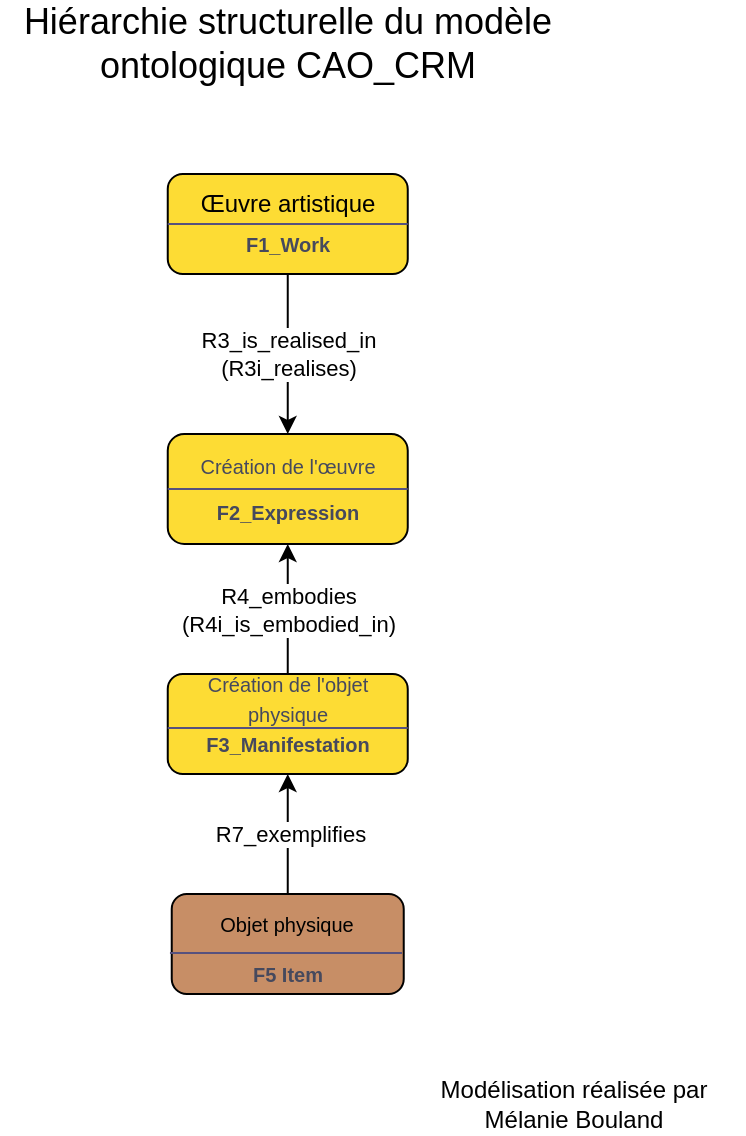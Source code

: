 <mxfile version="28.2.5" pages="6">
  <diagram name="structure" id="W4LDwG4sjUWF4zpJ1k4t">
    <mxGraphModel dx="1345" dy="529" grid="1" gridSize="10" guides="1" tooltips="1" connect="1" arrows="1" fold="1" page="1" pageScale="1" pageWidth="827" pageHeight="1169" math="0" shadow="0">
      <root>
        <mxCell id="0" />
        <mxCell id="1" parent="0" />
        <mxCell id="CTB-DsBz-Kdi59O5-p4A-2" value="" style="endArrow=classic;html=1;rounded=0;entryX=0.5;entryY=1;entryDx=0;entryDy=0;exitX=0.5;exitY=0;exitDx=0;exitDy=0;" edge="1" parent="1" source="CTB-DsBz-Kdi59O5-p4A-7" target="CTB-DsBz-Kdi59O5-p4A-17">
          <mxGeometry relative="1" as="geometry">
            <mxPoint x="354.003" y="1217.41" as="sourcePoint" />
            <mxPoint x="355.003" y="751.48" as="targetPoint" />
          </mxGeometry>
        </mxCell>
        <mxCell id="CTB-DsBz-Kdi59O5-p4A-3" value="R7_exemplifies" style="edgeLabel;resizable=0;html=1;;align=center;verticalAlign=middle;" connectable="0" vertex="1" parent="CTB-DsBz-Kdi59O5-p4A-2">
          <mxGeometry relative="1" as="geometry">
            <mxPoint x="1" as="offset" />
          </mxGeometry>
        </mxCell>
        <mxCell id="CTB-DsBz-Kdi59O5-p4A-4" value="" style="endArrow=classic;html=1;rounded=0;exitX=0.5;exitY=0;exitDx=0;exitDy=0;entryX=0.5;entryY=1;entryDx=0;entryDy=0;" edge="1" parent="1" source="CTB-DsBz-Kdi59O5-p4A-17" target="CTB-DsBz-Kdi59O5-p4A-12">
          <mxGeometry relative="1" as="geometry">
            <mxPoint x="364.003" y="753.39" as="sourcePoint" />
            <mxPoint x="364.003" y="562.5" as="targetPoint" />
          </mxGeometry>
        </mxCell>
        <mxCell id="CTB-DsBz-Kdi59O5-p4A-5" value="R4_embodies&lt;div&gt;(R4i_is_embodied_in)&lt;/div&gt;" style="edgeLabel;resizable=0;html=1;;align=center;verticalAlign=middle;" connectable="0" vertex="1" parent="CTB-DsBz-Kdi59O5-p4A-4">
          <mxGeometry relative="1" as="geometry" />
        </mxCell>
        <mxCell id="CTB-DsBz-Kdi59O5-p4A-6" value="" style="group" connectable="0" vertex="1" parent="1">
          <mxGeometry x="305.87" y="690" width="116" height="60" as="geometry" />
        </mxCell>
        <mxCell id="CTB-DsBz-Kdi59O5-p4A-7" value="" style="rounded=1;whiteSpace=wrap;html=1;fillColor=light-dark(#c78e66, #ededed);" vertex="1" parent="CTB-DsBz-Kdi59O5-p4A-6">
          <mxGeometry width="116" height="50" as="geometry" />
        </mxCell>
        <mxCell id="CTB-DsBz-Kdi59O5-p4A-8" value="&lt;font style=&quot;font-size: 10px;&quot;&gt;&lt;b&gt;F5 Item&lt;/b&gt;&lt;/font&gt;" style="text;html=1;align=center;verticalAlign=middle;whiteSpace=wrap;rounded=0;fontColor=#46495D;" vertex="1" parent="CTB-DsBz-Kdi59O5-p4A-6">
          <mxGeometry x="9.462" y="29.31" width="98.154" height="20.69" as="geometry" />
        </mxCell>
        <mxCell id="CTB-DsBz-Kdi59O5-p4A-9" value="" style="endArrow=none;html=1;rounded=0;strokeColor=#56517e;fontColor=#46495D;fillColor=#d0cee2;entryX=1;entryY=0.5;entryDx=0;entryDy=0;exitX=0;exitY=0.5;exitDx=0;exitDy=0;" edge="1" parent="CTB-DsBz-Kdi59O5-p4A-6">
          <mxGeometry width="50" height="50" relative="1" as="geometry">
            <mxPoint x="-0.892" y="29.53" as="sourcePoint" />
            <mxPoint x="115.108" y="29.53" as="targetPoint" />
          </mxGeometry>
        </mxCell>
        <mxCell id="CTB-DsBz-Kdi59O5-p4A-10" value="&lt;font style=&quot;font-size: 10px;&quot;&gt;Objet physique&lt;/font&gt;" style="text;html=1;align=center;verticalAlign=middle;whiteSpace=wrap;rounded=0;" vertex="1" parent="CTB-DsBz-Kdi59O5-p4A-6">
          <mxGeometry x="21.846" width="71.385" height="30" as="geometry" />
        </mxCell>
        <mxCell id="CTB-DsBz-Kdi59O5-p4A-11" value="" style="group" connectable="0" vertex="1" parent="1">
          <mxGeometry x="303.873" y="460.0" width="120" height="55" as="geometry" />
        </mxCell>
        <mxCell id="CTB-DsBz-Kdi59O5-p4A-12" value="" style="rounded=1;whiteSpace=wrap;html=1;fillColor=light-dark(#fddc34, #ededed);" vertex="1" parent="CTB-DsBz-Kdi59O5-p4A-11">
          <mxGeometry width="120" height="55" as="geometry" />
        </mxCell>
        <mxCell id="CTB-DsBz-Kdi59O5-p4A-13" value="&lt;span style=&quot;font-size: 10px;&quot;&gt;&lt;b&gt;F2_Expression&lt;/b&gt;&lt;/span&gt;" style="text;html=1;align=center;verticalAlign=middle;whiteSpace=wrap;rounded=0;fontColor=#46495D;" vertex="1" parent="CTB-DsBz-Kdi59O5-p4A-11">
          <mxGeometry x="30" y="27.5" width="60" height="22.917" as="geometry" />
        </mxCell>
        <mxCell id="CTB-DsBz-Kdi59O5-p4A-14" value="" style="endArrow=none;html=1;rounded=0;strokeColor=#56517e;fontColor=#46495D;fillColor=#d0cee2;exitX=0;exitY=0.5;exitDx=0;exitDy=0;entryX=1;entryY=0.5;entryDx=0;entryDy=0;" edge="1" parent="CTB-DsBz-Kdi59O5-p4A-11">
          <mxGeometry width="50" height="50" relative="1" as="geometry">
            <mxPoint y="27.5" as="sourcePoint" />
            <mxPoint x="120" y="27.5" as="targetPoint" />
          </mxGeometry>
        </mxCell>
        <mxCell id="CTB-DsBz-Kdi59O5-p4A-15" value="&lt;span style=&quot;font-size: 10px;&quot;&gt;Création de l&#39;œuvre&lt;/span&gt;" style="text;html=1;align=center;verticalAlign=middle;whiteSpace=wrap;rounded=0;fontColor=#46495D;" vertex="1" parent="CTB-DsBz-Kdi59O5-p4A-11">
          <mxGeometry x="10" y="4.58" width="100" height="22.92" as="geometry" />
        </mxCell>
        <mxCell id="CTB-DsBz-Kdi59O5-p4A-16" value="" style="group" connectable="0" vertex="1" parent="1">
          <mxGeometry x="303.873" y="580.0" width="120" height="50" as="geometry" />
        </mxCell>
        <mxCell id="CTB-DsBz-Kdi59O5-p4A-17" value="" style="rounded=1;whiteSpace=wrap;html=1;fillColor=light-dark(#fddc34, #ededed);" vertex="1" parent="CTB-DsBz-Kdi59O5-p4A-16">
          <mxGeometry width="120" height="50" as="geometry" />
        </mxCell>
        <mxCell id="CTB-DsBz-Kdi59O5-p4A-18" value="&lt;font style=&quot;font-size: 10px;&quot;&gt;&lt;b&gt;F3_Manifestation&lt;/b&gt;&lt;/font&gt;" style="text;html=1;align=center;verticalAlign=middle;whiteSpace=wrap;rounded=0;fontColor=#46495D;" vertex="1" parent="CTB-DsBz-Kdi59O5-p4A-16">
          <mxGeometry x="30" y="25" width="60" height="20.833" as="geometry" />
        </mxCell>
        <mxCell id="CTB-DsBz-Kdi59O5-p4A-19" value="" style="endArrow=none;html=1;rounded=0;strokeColor=#56517e;fontColor=#46495D;fillColor=#d0cee2;exitX=0;exitY=0.5;exitDx=0;exitDy=0;entryX=1;entryY=0.5;entryDx=0;entryDy=0;" edge="1" parent="CTB-DsBz-Kdi59O5-p4A-16">
          <mxGeometry width="50" height="50" relative="1" as="geometry">
            <mxPoint y="27" as="sourcePoint" />
            <mxPoint x="120" y="27" as="targetPoint" />
          </mxGeometry>
        </mxCell>
        <mxCell id="CTB-DsBz-Kdi59O5-p4A-20" value="&lt;span style=&quot;font-size: 10px;&quot;&gt;Création de l&#39;objet physique&lt;/span&gt;" style="text;html=1;align=center;verticalAlign=middle;whiteSpace=wrap;rounded=0;fontColor=#46495D;" vertex="1" parent="CTB-DsBz-Kdi59O5-p4A-16">
          <mxGeometry x="10" y="2" width="100" height="20.83" as="geometry" />
        </mxCell>
        <mxCell id="CTB-DsBz-Kdi59O5-p4A-21" value="" style="endArrow=classic;html=1;rounded=0;exitX=0.5;exitY=1;exitDx=0;exitDy=0;entryX=0.5;entryY=0;entryDx=0;entryDy=0;" edge="1" parent="1" source="CTB-DsBz-Kdi59O5-p4A-24" target="CTB-DsBz-Kdi59O5-p4A-12">
          <mxGeometry relative="1" as="geometry">
            <mxPoint x="1191.503" y="-1278.58" as="sourcePoint" />
            <mxPoint x="-364.497" y="703.42" as="targetPoint" />
          </mxGeometry>
        </mxCell>
        <mxCell id="CTB-DsBz-Kdi59O5-p4A-22" value="R3_is_realised_in&lt;div&gt;(R3i_realises)&lt;/div&gt;" style="edgeLabel;resizable=0;html=1;;align=center;verticalAlign=middle;" connectable="0" vertex="1" parent="CTB-DsBz-Kdi59O5-p4A-21">
          <mxGeometry relative="1" as="geometry" />
        </mxCell>
        <mxCell id="CTB-DsBz-Kdi59O5-p4A-23" value="" style="group" connectable="0" vertex="1" parent="1">
          <mxGeometry x="303.873" y="330" width="120" height="50" as="geometry" />
        </mxCell>
        <mxCell id="CTB-DsBz-Kdi59O5-p4A-24" value="" style="rounded=1;whiteSpace=wrap;html=1;fillColor=light-dark(#fddc34, #ededed);" vertex="1" parent="CTB-DsBz-Kdi59O5-p4A-23">
          <mxGeometry width="120" height="50" as="geometry" />
        </mxCell>
        <mxCell id="CTB-DsBz-Kdi59O5-p4A-25" value="&lt;font style=&quot;font-size: 10px;&quot;&gt;&lt;b&gt;F1_Work&lt;/b&gt;&lt;/font&gt;" style="text;html=1;align=center;verticalAlign=middle;whiteSpace=wrap;rounded=0;fontColor=#46495D;" vertex="1" parent="CTB-DsBz-Kdi59O5-p4A-23">
          <mxGeometry x="30" y="25" width="60" height="20.833" as="geometry" />
        </mxCell>
        <mxCell id="CTB-DsBz-Kdi59O5-p4A-26" value="" style="endArrow=none;html=1;rounded=0;strokeColor=#56517e;fontColor=#46495D;fillColor=#d0cee2;exitX=0;exitY=0.5;exitDx=0;exitDy=0;entryX=1;entryY=0.5;entryDx=0;entryDy=0;" edge="1" parent="CTB-DsBz-Kdi59O5-p4A-23">
          <mxGeometry width="50" height="50" relative="1" as="geometry">
            <mxPoint y="25" as="sourcePoint" />
            <mxPoint x="120" y="25" as="targetPoint" />
          </mxGeometry>
        </mxCell>
        <mxCell id="CTB-DsBz-Kdi59O5-p4A-27" value="&lt;font color=&quot;#000000&quot;&gt;Œuvre artistique&lt;/font&gt;" style="text;html=1;align=center;verticalAlign=middle;whiteSpace=wrap;rounded=0;fontColor=#46495D;" vertex="1" parent="CTB-DsBz-Kdi59O5-p4A-23">
          <mxGeometry x="10" y="4.167" width="100" height="20.833" as="geometry" />
        </mxCell>
        <mxCell id="CTB-DsBz-Kdi59O5-p4A-28" value="Modélisation réalisée par Mélanie Bouland" style="text;html=1;align=center;verticalAlign=middle;whiteSpace=wrap;rounded=0;" vertex="1" parent="1">
          <mxGeometry x="421.87" y="780" width="170" height="30" as="geometry" />
        </mxCell>
        <mxCell id="CTB-DsBz-Kdi59O5-p4A-29" value="&lt;font style=&quot;font-size: 18px;&quot;&gt;Hiérarchie structurelle du modèle ontologique CAO_CRM&lt;/font&gt;" style="text;html=1;align=center;verticalAlign=middle;whiteSpace=wrap;rounded=0;" vertex="1" parent="1">
          <mxGeometry x="220" y="250" width="287.74" height="30" as="geometry" />
        </mxCell>
      </root>
    </mxGraphModel>
  </diagram>
  <diagram id="Q-q5vwdfq7G7JIMJexXV" name="numérisation">
    <mxGraphModel dx="4483" dy="1763" grid="1" gridSize="10" guides="1" tooltips="1" connect="1" arrows="1" fold="1" page="1" pageScale="1" pageWidth="827" pageHeight="1169" math="0" shadow="0">
      <root>
        <mxCell id="0" />
        <mxCell id="1" parent="0" />
        <mxCell id="9JudXWBwV7dgaRXW8lAf-1" value="&lt;font style=&quot;font-size: 36px;&quot;&gt;Module numérisation&lt;/font&gt;" style="text;html=1;align=center;verticalAlign=middle;whiteSpace=wrap;rounded=0;" vertex="1" parent="1">
          <mxGeometry x="70" y="80" width="530" height="30" as="geometry" />
        </mxCell>
        <mxCell id="9JudXWBwV7dgaRXW8lAf-2" value="" style="endArrow=classic;html=1;rounded=0;entryX=0;entryY=0.5;entryDx=0;entryDy=0;exitX=1;exitY=0.5;exitDx=0;exitDy=0;" edge="1" parent="1" source="9JudXWBwV7dgaRXW8lAf-73" target="9JudXWBwV7dgaRXW8lAf-118">
          <mxGeometry relative="1" as="geometry">
            <mxPoint x="1425.0" y="352.27" as="sourcePoint" />
            <mxPoint x="1634.0" y="352.27" as="targetPoint" />
          </mxGeometry>
        </mxCell>
        <mxCell id="9JudXWBwV7dgaRXW8lAf-3" value="P48_has_preferred_identifier&lt;div&gt;(P48i_is_preferred_identifier_of)&lt;/div&gt;" style="edgeLabel;resizable=0;html=1;;align=center;verticalAlign=middle;" connectable="0" vertex="1" parent="9JudXWBwV7dgaRXW8lAf-2">
          <mxGeometry relative="1" as="geometry">
            <mxPoint x="-3" as="offset" />
          </mxGeometry>
        </mxCell>
        <mxCell id="9JudXWBwV7dgaRXW8lAf-4" value="" style="endArrow=classic;html=1;rounded=0;exitX=1;exitY=0.5;exitDx=0;exitDy=0;entryX=0;entryY=0.5;entryDx=0;entryDy=0;" edge="1" parent="1" source="9JudXWBwV7dgaRXW8lAf-118" target="9JudXWBwV7dgaRXW8lAf-6">
          <mxGeometry relative="1" as="geometry">
            <mxPoint x="1754.0" y="352.27" as="sourcePoint" />
            <mxPoint x="2397.86" y="269.18" as="targetPoint" />
          </mxGeometry>
        </mxCell>
        <mxCell id="9JudXWBwV7dgaRXW8lAf-5" value="rdfs:label" style="edgeLabel;resizable=0;html=1;;align=center;verticalAlign=middle;" connectable="0" vertex="1" parent="9JudXWBwV7dgaRXW8lAf-4">
          <mxGeometry relative="1" as="geometry" />
        </mxCell>
        <mxCell id="9JudXWBwV7dgaRXW8lAf-6" value="xsd:string" style="rounded=0;whiteSpace=wrap;html=1;" vertex="1" parent="1">
          <mxGeometry x="1854" y="340.28" width="97" height="27.68" as="geometry" />
        </mxCell>
        <mxCell id="9JudXWBwV7dgaRXW8lAf-7" value="" style="endArrow=classic;html=1;rounded=0;entryX=0;entryY=0.5;entryDx=0;entryDy=0;exitX=0.5;exitY=0;exitDx=0;exitDy=0;" edge="1" parent="1" source="9JudXWBwV7dgaRXW8lAf-101" target="9JudXWBwV7dgaRXW8lAf-123">
          <mxGeometry relative="1" as="geometry">
            <mxPoint x="342.508" y="683.732" as="sourcePoint" />
            <mxPoint x="515.0" y="592.52" as="targetPoint" />
          </mxGeometry>
        </mxCell>
        <mxCell id="9JudXWBwV7dgaRXW8lAf-8" value="L19_stores&lt;div&gt;(L19i_is_stored_on)&lt;/div&gt;" style="edgeLabel;resizable=0;html=1;;align=center;verticalAlign=middle;" connectable="0" vertex="1" parent="9JudXWBwV7dgaRXW8lAf-7">
          <mxGeometry relative="1" as="geometry">
            <mxPoint x="5" y="10" as="offset" />
          </mxGeometry>
        </mxCell>
        <mxCell id="9JudXWBwV7dgaRXW8lAf-9" value="" style="endArrow=classic;html=1;rounded=0;exitX=0.5;exitY=1;exitDx=0;exitDy=0;entryX=0.5;entryY=0;entryDx=0;entryDy=0;" edge="1" parent="1" source="9JudXWBwV7dgaRXW8lAf-138" target="9JudXWBwV7dgaRXW8lAf-126">
          <mxGeometry relative="1" as="geometry">
            <mxPoint x="580.0" y="444.08" as="sourcePoint" />
            <mxPoint x="580.0" y="561.83" as="targetPoint" />
          </mxGeometry>
        </mxCell>
        <mxCell id="9JudXWBwV7dgaRXW8lAf-10" value="L11_had_output&lt;div&gt;(L11i_was_output_of)&lt;/div&gt;" style="edgeLabel;resizable=0;html=1;;align=center;verticalAlign=middle;" connectable="0" vertex="1" parent="9JudXWBwV7dgaRXW8lAf-9">
          <mxGeometry relative="1" as="geometry">
            <mxPoint x="-7" as="offset" />
          </mxGeometry>
        </mxCell>
        <mxCell id="9JudXWBwV7dgaRXW8lAf-11" value="" style="endArrow=classic;html=1;rounded=0;exitX=0;exitY=0.5;exitDx=0;exitDy=0;entryX=1;entryY=0.5;entryDx=0;entryDy=0;" edge="1" parent="1" source="9JudXWBwV7dgaRXW8lAf-123" target="9JudXWBwV7dgaRXW8lAf-53">
          <mxGeometry relative="1" as="geometry">
            <mxPoint x="515.0" y="592.52" as="sourcePoint" />
            <mxPoint x="321" y="633.83" as="targetPoint" />
          </mxGeometry>
        </mxCell>
        <mxCell id="9JudXWBwV7dgaRXW8lAf-12" value="L56 has pixel width" style="edgeLabel;resizable=0;html=1;;align=center;verticalAlign=middle;" connectable="0" vertex="1" parent="9JudXWBwV7dgaRXW8lAf-11">
          <mxGeometry relative="1" as="geometry">
            <mxPoint x="8" y="3" as="offset" />
          </mxGeometry>
        </mxCell>
        <mxCell id="9JudXWBwV7dgaRXW8lAf-13" value="" style="endArrow=classic;html=1;rounded=0;exitX=0;exitY=0.5;exitDx=0;exitDy=0;entryX=1;entryY=0.5;entryDx=0;entryDy=0;" edge="1" parent="1" source="9JudXWBwV7dgaRXW8lAf-98" target="9JudXWBwV7dgaRXW8lAf-15">
          <mxGeometry relative="1" as="geometry">
            <mxPoint x="262.75" y="708.832" as="sourcePoint" />
            <mxPoint x="153" y="814.34" as="targetPoint" />
          </mxGeometry>
        </mxCell>
        <mxCell id="9JudXWBwV7dgaRXW8lAf-14" value="rdfs:label" style="edgeLabel;resizable=0;html=1;;align=center;verticalAlign=middle;labelBackgroundColor=default;" connectable="0" vertex="1" parent="9JudXWBwV7dgaRXW8lAf-13">
          <mxGeometry relative="1" as="geometry" />
        </mxCell>
        <mxCell id="9JudXWBwV7dgaRXW8lAf-15" value="&quot;Lieu&quot;^^xsd:string" style="rounded=0;whiteSpace=wrap;html=1;" vertex="1" parent="1">
          <mxGeometry x="50" y="692.67" width="120" height="30" as="geometry" />
        </mxCell>
        <mxCell id="9JudXWBwV7dgaRXW8lAf-16" value="" style="endArrow=classic;html=1;rounded=0;entryX=1;entryY=0.5;entryDx=0;entryDy=0;exitX=0;exitY=0.5;exitDx=0;exitDy=0;" edge="1" parent="1" source="9JudXWBwV7dgaRXW8lAf-123" target="9JudXWBwV7dgaRXW8lAf-108">
          <mxGeometry relative="1" as="geometry">
            <mxPoint x="515.0" y="592.52" as="sourcePoint" />
            <mxPoint x="320.0" y="628.83" as="targetPoint" />
          </mxGeometry>
        </mxCell>
        <mxCell id="9JudXWBwV7dgaRXW8lAf-17" value="P1_is_identified_by&lt;div&gt;(P1i_identifies)&lt;/div&gt;" style="edgeLabel;resizable=0;html=1;;align=center;verticalAlign=middle;" connectable="0" vertex="1" parent="9JudXWBwV7dgaRXW8lAf-16">
          <mxGeometry relative="1" as="geometry">
            <mxPoint x="-13" y="-1" as="offset" />
          </mxGeometry>
        </mxCell>
        <mxCell id="9JudXWBwV7dgaRXW8lAf-18" value="" style="endArrow=classic;html=1;rounded=0;exitX=0;exitY=0.5;exitDx=0;exitDy=0;entryX=1;entryY=0.5;entryDx=0;entryDy=0;" edge="1" parent="1" source="9JudXWBwV7dgaRXW8lAf-108" target="9JudXWBwV7dgaRXW8lAf-20">
          <mxGeometry relative="1" as="geometry">
            <mxPoint x="200.0" y="628.83" as="sourcePoint" />
            <mxPoint x="272.5" y="1162.35" as="targetPoint" />
          </mxGeometry>
        </mxCell>
        <mxCell id="9JudXWBwV7dgaRXW8lAf-19" value="rdfs:label" style="edgeLabel;resizable=0;html=1;;align=center;verticalAlign=middle;" connectable="0" vertex="1" parent="9JudXWBwV7dgaRXW8lAf-18">
          <mxGeometry relative="1" as="geometry" />
        </mxCell>
        <mxCell id="9JudXWBwV7dgaRXW8lAf-20" value="xsd:string" style="rounded=0;whiteSpace=wrap;html=1;" vertex="1" parent="1">
          <mxGeometry x="30" y="614.72" width="100" height="30.22" as="geometry" />
        </mxCell>
        <mxCell id="9JudXWBwV7dgaRXW8lAf-21" value="" style="endArrow=classic;html=1;rounded=0;entryX=0.5;entryY=0;entryDx=0;entryDy=0;exitX=1;exitY=0.5;exitDx=0;exitDy=0;" edge="1" parent="1" source="9JudXWBwV7dgaRXW8lAf-123" target="9JudXWBwV7dgaRXW8lAf-113">
          <mxGeometry relative="1" as="geometry">
            <mxPoint x="645.0" y="592.52" as="sourcePoint" />
            <mxPoint x="802.75" y="695.91" as="targetPoint" />
          </mxGeometry>
        </mxCell>
        <mxCell id="9JudXWBwV7dgaRXW8lAf-22" value="P48_has_preferred_identifier&lt;div&gt;(P48i_is_preferred_identifier_of)&lt;/div&gt;" style="edgeLabel;resizable=0;html=1;;align=center;verticalAlign=middle;" connectable="0" vertex="1" parent="9JudXWBwV7dgaRXW8lAf-21">
          <mxGeometry relative="1" as="geometry">
            <mxPoint x="-3" as="offset" />
          </mxGeometry>
        </mxCell>
        <mxCell id="9JudXWBwV7dgaRXW8lAf-23" value="" style="endArrow=classic;html=1;rounded=0;exitX=1;exitY=0.5;exitDx=0;exitDy=0;entryX=0;entryY=0.5;entryDx=0;entryDy=0;" edge="1" parent="1" source="9JudXWBwV7dgaRXW8lAf-113" target="9JudXWBwV7dgaRXW8lAf-25">
          <mxGeometry relative="1" as="geometry">
            <mxPoint x="862.75" y="720.91" as="sourcePoint" />
            <mxPoint x="1058.86" y="765.18" as="targetPoint" />
          </mxGeometry>
        </mxCell>
        <mxCell id="9JudXWBwV7dgaRXW8lAf-24" value="rdfs:label" style="edgeLabel;resizable=0;html=1;;align=center;verticalAlign=middle;" connectable="0" vertex="1" parent="9JudXWBwV7dgaRXW8lAf-23">
          <mxGeometry relative="1" as="geometry" />
        </mxCell>
        <mxCell id="9JudXWBwV7dgaRXW8lAf-25" value="xsd:string" style="rounded=0;whiteSpace=wrap;html=1;" vertex="1" parent="1">
          <mxGeometry x="939.5" y="707.07" width="97" height="27.68" as="geometry" />
        </mxCell>
        <mxCell id="9JudXWBwV7dgaRXW8lAf-26" value="" style="endArrow=classic;html=1;rounded=0;exitX=1;exitY=0.5;exitDx=0;exitDy=0;entryX=0;entryY=0.5;entryDx=0;entryDy=0;" edge="1" parent="1" source="9JudXWBwV7dgaRXW8lAf-93" target="9JudXWBwV7dgaRXW8lAf-27">
          <mxGeometry relative="1" as="geometry">
            <mxPoint x="881.0" y="559.52" as="sourcePoint" />
            <mxPoint x="964.86" y="692.93" as="targetPoint" />
          </mxGeometry>
        </mxCell>
        <mxCell id="9JudXWBwV7dgaRXW8lAf-27" value="xsd:string" style="rounded=0;whiteSpace=wrap;html=1;" vertex="1" parent="1">
          <mxGeometry x="911" y="540.02" width="74.5" height="30" as="geometry" />
        </mxCell>
        <mxCell id="9JudXWBwV7dgaRXW8lAf-28" value="" style="endArrow=classic;html=1;rounded=0;exitX=1;exitY=0.5;exitDx=0;exitDy=0;entryX=0;entryY=0.5;entryDx=0;entryDy=0;" edge="1" parent="1" source="9JudXWBwV7dgaRXW8lAf-123" target="9JudXWBwV7dgaRXW8lAf-93">
          <mxGeometry relative="1" as="geometry">
            <mxPoint x="645.0" y="592.52" as="sourcePoint" />
            <mxPoint x="761.0" y="559.52" as="targetPoint" />
          </mxGeometry>
        </mxCell>
        <mxCell id="9JudXWBwV7dgaRXW8lAf-29" value="P2_has_type&lt;div&gt;(P2i_is_type_of)&lt;/div&gt;" style="edgeLabel;resizable=0;html=1;;align=center;verticalAlign=middle;" connectable="0" vertex="1" parent="9JudXWBwV7dgaRXW8lAf-28">
          <mxGeometry relative="1" as="geometry">
            <mxPoint as="offset" />
          </mxGeometry>
        </mxCell>
        <mxCell id="9JudXWBwV7dgaRXW8lAf-30" value="" style="endArrow=classic;html=1;rounded=0;exitX=1;exitY=0.5;exitDx=0;exitDy=0;entryX=0;entryY=0.5;entryDx=0;entryDy=0;" edge="1" parent="1" source="9JudXWBwV7dgaRXW8lAf-123" target="9JudXWBwV7dgaRXW8lAf-83">
          <mxGeometry relative="1" as="geometry">
            <mxPoint x="645.0" y="592.52" as="sourcePoint" />
            <mxPoint x="819.5" y="628.83" as="targetPoint" />
          </mxGeometry>
        </mxCell>
        <mxCell id="9JudXWBwV7dgaRXW8lAf-31" value="P191_had_duration&lt;div&gt;(P191i_was_duration_of)&lt;/div&gt;" style="edgeLabel;resizable=0;html=1;;align=center;verticalAlign=middle;" connectable="0" vertex="1" parent="9JudXWBwV7dgaRXW8lAf-30">
          <mxGeometry relative="1" as="geometry" />
        </mxCell>
        <mxCell id="9JudXWBwV7dgaRXW8lAf-32" value="" style="endArrow=classic;html=1;rounded=0;exitX=1;exitY=0.5;exitDx=0;exitDy=0;entryX=0;entryY=0.5;entryDx=0;entryDy=0;" edge="1" parent="1" source="9JudXWBwV7dgaRXW8lAf-83" target="9JudXWBwV7dgaRXW8lAf-34">
          <mxGeometry relative="1" as="geometry">
            <mxPoint x="939.5" y="628.83" as="sourcePoint" />
            <mxPoint x="901.5" y="783.83" as="targetPoint" />
          </mxGeometry>
        </mxCell>
        <mxCell id="9JudXWBwV7dgaRXW8lAf-33" value="P82_at_some_time_within" style="edgeLabel;resizable=0;html=1;;align=center;verticalAlign=middle;" connectable="0" vertex="1" parent="9JudXWBwV7dgaRXW8lAf-32">
          <mxGeometry relative="1" as="geometry" />
        </mxCell>
        <mxCell id="9JudXWBwV7dgaRXW8lAf-34" value="xsd:date" style="rounded=0;whiteSpace=wrap;html=1;" vertex="1" parent="1">
          <mxGeometry x="1101" y="613.83" width="90" height="30" as="geometry" />
        </mxCell>
        <mxCell id="9JudXWBwV7dgaRXW8lAf-35" value="" style="endArrow=classic;html=1;rounded=0;exitX=1;exitY=0.5;exitDx=0;exitDy=0;entryX=0;entryY=0.5;entryDx=0;entryDy=0;" edge="1" parent="1" source="9JudXWBwV7dgaRXW8lAf-88" target="9JudXWBwV7dgaRXW8lAf-36">
          <mxGeometry relative="1" as="geometry">
            <mxPoint x="881.0" y="478.83" as="sourcePoint" />
            <mxPoint x="964.86" y="612.24" as="targetPoint" />
          </mxGeometry>
        </mxCell>
        <mxCell id="9JudXWBwV7dgaRXW8lAf-36" value="xsd:string" style="rounded=0;whiteSpace=wrap;html=1;" vertex="1" parent="1">
          <mxGeometry x="911" y="474.15" width="74.5" height="30" as="geometry" />
        </mxCell>
        <mxCell id="9JudXWBwV7dgaRXW8lAf-37" value="" style="endArrow=classic;html=1;rounded=0;exitX=1;exitY=0.5;exitDx=0;exitDy=0;entryX=0;entryY=0.5;entryDx=0;entryDy=0;" edge="1" parent="1" source="9JudXWBwV7dgaRXW8lAf-123" target="9JudXWBwV7dgaRXW8lAf-88">
          <mxGeometry relative="1" as="geometry">
            <mxPoint x="645.0" y="592.52" as="sourcePoint" />
            <mxPoint x="761.0" y="478.83" as="targetPoint" />
          </mxGeometry>
        </mxCell>
        <mxCell id="9JudXWBwV7dgaRXW8lAf-38" value="P2_has_type&lt;div&gt;(P2i_is_type_of)&lt;/div&gt;" style="edgeLabel;resizable=0;html=1;;align=center;verticalAlign=middle;" connectable="0" vertex="1" parent="9JudXWBwV7dgaRXW8lAf-37">
          <mxGeometry relative="1" as="geometry">
            <mxPoint as="offset" />
          </mxGeometry>
        </mxCell>
        <mxCell id="9JudXWBwV7dgaRXW8lAf-39" value="" style="endArrow=classic;html=1;rounded=0;entryX=0;entryY=0.5;entryDx=0;entryDy=0;exitX=1;exitY=0.5;exitDx=0;exitDy=0;" edge="1" parent="1" source="9JudXWBwV7dgaRXW8lAf-138" target="9JudXWBwV7dgaRXW8lAf-78">
          <mxGeometry relative="1" as="geometry">
            <mxPoint x="660.0" y="417.83" as="sourcePoint" />
            <mxPoint x="827.5" y="421.33" as="targetPoint" />
          </mxGeometry>
        </mxCell>
        <mxCell id="9JudXWBwV7dgaRXW8lAf-40" value="P4_has_time-span&lt;div&gt;(P4i_is_time-span_of)&lt;/div&gt;" style="edgeLabel;resizable=0;html=1;;align=center;verticalAlign=middle;" connectable="0" vertex="1" parent="9JudXWBwV7dgaRXW8lAf-39">
          <mxGeometry relative="1" as="geometry" />
        </mxCell>
        <mxCell id="9JudXWBwV7dgaRXW8lAf-41" value="" style="endArrow=classic;html=1;rounded=0;exitX=1;exitY=0.75;exitDx=0;exitDy=0;entryX=0;entryY=0.5;entryDx=0;entryDy=0;" edge="1" parent="1" source="9JudXWBwV7dgaRXW8lAf-78" target="9JudXWBwV7dgaRXW8lAf-43">
          <mxGeometry relative="1" as="geometry">
            <mxPoint x="947.5" y="433.83" as="sourcePoint" />
            <mxPoint x="25" y="441.13" as="targetPoint" />
          </mxGeometry>
        </mxCell>
        <mxCell id="9JudXWBwV7dgaRXW8lAf-42" value="P82a_begin_of_the_begin" style="edgeLabel;resizable=0;html=1;;align=center;verticalAlign=middle;" connectable="0" vertex="1" parent="9JudXWBwV7dgaRXW8lAf-41">
          <mxGeometry relative="1" as="geometry" />
        </mxCell>
        <mxCell id="9JudXWBwV7dgaRXW8lAf-43" value="&quot;date&quot;^^xsd:date" style="rounded=0;whiteSpace=wrap;html=1;" vertex="1" parent="1">
          <mxGeometry x="1100" y="423.83" width="120" height="30" as="geometry" />
        </mxCell>
        <mxCell id="9JudXWBwV7dgaRXW8lAf-44" value="" style="endArrow=classic;html=1;rounded=0;entryX=0;entryY=0.5;entryDx=0;entryDy=0;exitX=1;exitY=0.25;exitDx=0;exitDy=0;" edge="1" parent="1" source="9JudXWBwV7dgaRXW8lAf-78" target="9JudXWBwV7dgaRXW8lAf-46">
          <mxGeometry relative="1" as="geometry">
            <mxPoint x="947.5" y="408.83" as="sourcePoint" />
            <mxPoint x="205" y="441.13" as="targetPoint" />
          </mxGeometry>
        </mxCell>
        <mxCell id="9JudXWBwV7dgaRXW8lAf-45" value="P82b_end_of_the_end" style="edgeLabel;resizable=0;html=1;;align=center;verticalAlign=middle;" connectable="0" vertex="1" parent="9JudXWBwV7dgaRXW8lAf-44">
          <mxGeometry relative="1" as="geometry" />
        </mxCell>
        <mxCell id="9JudXWBwV7dgaRXW8lAf-46" value="&quot;date&quot;^^xsd:date" style="rounded=0;whiteSpace=wrap;html=1;" vertex="1" parent="1">
          <mxGeometry x="1100" y="393.83" width="120" height="30" as="geometry" />
        </mxCell>
        <mxCell id="9JudXWBwV7dgaRXW8lAf-47" value="xsd:string" style="rounded=0;whiteSpace=wrap;html=1;" vertex="1" parent="1">
          <mxGeometry x="51" y="406.54" width="110" height="25" as="geometry" />
        </mxCell>
        <mxCell id="9JudXWBwV7dgaRXW8lAf-48" value="" style="endArrow=classic;html=1;rounded=0;exitX=0;exitY=0.5;exitDx=0;exitDy=0;entryX=1;entryY=0.5;entryDx=0;entryDy=0;" edge="1" parent="1" source="9JudXWBwV7dgaRXW8lAf-103" target="9JudXWBwV7dgaRXW8lAf-47">
          <mxGeometry relative="1" as="geometry">
            <mxPoint x="228.0" y="418.83" as="sourcePoint" />
            <mxPoint x="288" y="520.91" as="targetPoint" />
          </mxGeometry>
        </mxCell>
        <mxCell id="9JudXWBwV7dgaRXW8lAf-49" value="rdfs:label" style="edgeLabel;resizable=0;html=1;;align=center;verticalAlign=middle;" connectable="0" vertex="1" parent="9JudXWBwV7dgaRXW8lAf-48">
          <mxGeometry relative="1" as="geometry" />
        </mxCell>
        <mxCell id="9JudXWBwV7dgaRXW8lAf-50" value="&lt;span style=&quot;font-size: 10px;&quot;&gt;Lien avec WikiData&lt;/span&gt;" style="text;html=1;align=center;verticalAlign=middle;whiteSpace=wrap;rounded=0;" vertex="1" parent="1">
          <mxGeometry x="54.25" y="430.79" width="103.5" height="30" as="geometry" />
        </mxCell>
        <mxCell id="9JudXWBwV7dgaRXW8lAf-51" value="" style="endArrow=classic;html=1;rounded=0;exitX=0;exitY=0.5;exitDx=0;exitDy=0;entryX=1;entryY=0.5;entryDx=0;entryDy=0;" edge="1" parent="1" source="9JudXWBwV7dgaRXW8lAf-138" target="9JudXWBwV7dgaRXW8lAf-103">
          <mxGeometry relative="1" as="geometry">
            <mxPoint x="500.0" y="417.83" as="sourcePoint" />
            <mxPoint x="348.0" y="418.83" as="targetPoint" />
          </mxGeometry>
        </mxCell>
        <mxCell id="9JudXWBwV7dgaRXW8lAf-52" value="L30_has_operator&lt;div&gt;(L30i_is_operator_of)&lt;/div&gt;" style="edgeLabel;resizable=0;html=1;;align=center;verticalAlign=middle;" connectable="0" vertex="1" parent="9JudXWBwV7dgaRXW8lAf-51">
          <mxGeometry relative="1" as="geometry">
            <mxPoint x="7" y="-2" as="offset" />
          </mxGeometry>
        </mxCell>
        <mxCell id="9JudXWBwV7dgaRXW8lAf-53" value="Literal" style="rounded=0;whiteSpace=wrap;html=1;" vertex="1" parent="1">
          <mxGeometry x="247" y="552.56" width="90" height="30" as="geometry" />
        </mxCell>
        <mxCell id="9JudXWBwV7dgaRXW8lAf-54" value="" style="endArrow=classic;html=1;rounded=0;exitX=0;exitY=0.5;exitDx=0;exitDy=0;entryX=1;entryY=0.5;entryDx=0;entryDy=0;" edge="1" parent="1" source="9JudXWBwV7dgaRXW8lAf-123" target="9JudXWBwV7dgaRXW8lAf-56">
          <mxGeometry relative="1" as="geometry">
            <mxPoint x="515.0" y="592.52" as="sourcePoint" />
            <mxPoint x="463" y="539.92" as="targetPoint" />
          </mxGeometry>
        </mxCell>
        <mxCell id="9JudXWBwV7dgaRXW8lAf-55" value="L57 has pixel height" style="edgeLabel;resizable=0;html=1;;align=center;verticalAlign=middle;" connectable="0" vertex="1" parent="9JudXWBwV7dgaRXW8lAf-54">
          <mxGeometry relative="1" as="geometry">
            <mxPoint x="-11" y="-10" as="offset" />
          </mxGeometry>
        </mxCell>
        <mxCell id="9JudXWBwV7dgaRXW8lAf-56" value="Literal" style="rounded=0;whiteSpace=wrap;html=1;" vertex="1" parent="1">
          <mxGeometry x="313" y="509.37" width="90" height="30" as="geometry" />
        </mxCell>
        <mxCell id="9JudXWBwV7dgaRXW8lAf-57" value="" style="endArrow=classic;html=1;rounded=0;entryX=0.5;entryY=0;entryDx=0;entryDy=0;exitX=0.5;exitY=1;exitDx=0;exitDy=0;" edge="1" parent="1" source="9JudXWBwV7dgaRXW8lAf-123" target="9JudXWBwV7dgaRXW8lAf-128">
          <mxGeometry relative="1" as="geometry">
            <mxPoint x="580.0" y="623.21" as="sourcePoint" />
            <mxPoint x="580.0" y="863.83" as="targetPoint" />
          </mxGeometry>
        </mxCell>
        <mxCell id="9JudXWBwV7dgaRXW8lAf-58" value="P148_has_component&lt;div&gt;(P148i_is_component_of)&lt;/div&gt;" style="edgeLabel;resizable=0;html=1;;align=center;verticalAlign=middle;" connectable="0" vertex="1" parent="9JudXWBwV7dgaRXW8lAf-57">
          <mxGeometry relative="1" as="geometry">
            <mxPoint x="-3" as="offset" />
          </mxGeometry>
        </mxCell>
        <mxCell id="9JudXWBwV7dgaRXW8lAf-59" value="" style="endArrow=classic;html=1;rounded=0;entryX=1;entryY=0.5;entryDx=0;entryDy=0;exitX=0;exitY=0.5;exitDx=0;exitDy=0;" edge="1" parent="1" source="9JudXWBwV7dgaRXW8lAf-133" target="9JudXWBwV7dgaRXW8lAf-128">
          <mxGeometry relative="1" as="geometry">
            <mxPoint x="1280.0" y="894.52" as="sourcePoint" />
            <mxPoint x="645.0" y="894.52" as="targetPoint" />
          </mxGeometry>
        </mxCell>
        <mxCell id="9JudXWBwV7dgaRXW8lAf-60" value="L11_had_output&lt;div&gt;(L11i_was_output_of)&lt;/div&gt;" style="edgeLabel;resizable=0;html=1;;align=center;verticalAlign=middle;" connectable="0" vertex="1" parent="9JudXWBwV7dgaRXW8lAf-59">
          <mxGeometry relative="1" as="geometry">
            <mxPoint x="-7" as="offset" />
          </mxGeometry>
        </mxCell>
        <mxCell id="9JudXWBwV7dgaRXW8lAf-61" value="" style="endArrow=classic;html=1;rounded=0;exitX=0.5;exitY=0;exitDx=0;exitDy=0;entryX=0.5;entryY=1;entryDx=0;entryDy=0;" edge="1" parent="1" source="9JudXWBwV7dgaRXW8lAf-133" target="9JudXWBwV7dgaRXW8lAf-74">
          <mxGeometry relative="1" as="geometry">
            <mxPoint x="1360.0" y="868.27" as="sourcePoint" />
            <mxPoint x="1360.0" y="382.96" as="targetPoint" />
          </mxGeometry>
        </mxCell>
        <mxCell id="9JudXWBwV7dgaRXW8lAf-62" value="L1_digitized&amp;nbsp;&lt;div&gt;(L1i_was_digitized_by)&lt;/div&gt;" style="edgeLabel;resizable=0;html=1;;align=center;verticalAlign=middle;" connectable="0" vertex="1" parent="9JudXWBwV7dgaRXW8lAf-61">
          <mxGeometry relative="1" as="geometry">
            <mxPoint x="-7" as="offset" />
          </mxGeometry>
        </mxCell>
        <mxCell id="9JudXWBwV7dgaRXW8lAf-63" value="" style="endArrow=classic;html=1;rounded=0;entryX=0;entryY=0;entryDx=0;entryDy=0;exitX=0.5;exitY=1;exitDx=0;exitDy=0;" edge="1" parent="1" source="9JudXWBwV7dgaRXW8lAf-69" target="9JudXWBwV7dgaRXW8lAf-74">
          <mxGeometry relative="1" as="geometry">
            <mxPoint x="735.0" y="51.96" as="sourcePoint" />
            <mxPoint x="1295.0" y="352.27" as="targetPoint" />
          </mxGeometry>
        </mxCell>
        <mxCell id="9JudXWBwV7dgaRXW8lAf-64" value="P46_is_composed_of&lt;div&gt;(P46i_forms_part_of)&lt;/div&gt;" style="edgeLabel;resizable=0;html=1;;align=center;verticalAlign=middle;" connectable="0" vertex="1" parent="9JudXWBwV7dgaRXW8lAf-63">
          <mxGeometry relative="1" as="geometry">
            <mxPoint x="-3" as="offset" />
          </mxGeometry>
        </mxCell>
        <mxCell id="9JudXWBwV7dgaRXW8lAf-65" value="" style="endArrow=classic;html=1;rounded=0;entryX=0.5;entryY=1;entryDx=0;entryDy=0;exitX=0.5;exitY=0;exitDx=0;exitDy=0;" edge="1" parent="1" source="9JudXWBwV7dgaRXW8lAf-138" target="9JudXWBwV7dgaRXW8lAf-69">
          <mxGeometry relative="1" as="geometry">
            <mxPoint x="580.0" y="391.58" as="sourcePoint" />
            <mxPoint x="735.0" y="51.96" as="targetPoint" />
          </mxGeometry>
        </mxCell>
        <mxCell id="9JudXWBwV7dgaRXW8lAf-66" value="L1_digitized&lt;div&gt;(L1i_was_digitized_by)&lt;/div&gt;" style="edgeLabel;resizable=0;html=1;;align=center;verticalAlign=middle;" connectable="0" vertex="1" parent="9JudXWBwV7dgaRXW8lAf-65">
          <mxGeometry relative="1" as="geometry">
            <mxPoint x="2" y="35" as="offset" />
          </mxGeometry>
        </mxCell>
        <mxCell id="9JudXWBwV7dgaRXW8lAf-67" value="" style="group" connectable="0" vertex="1" parent="1">
          <mxGeometry x="820" y="180" width="120" height="60" as="geometry" />
        </mxCell>
        <mxCell id="9JudXWBwV7dgaRXW8lAf-68" value="" style="rounded=1;whiteSpace=wrap;html=1;fillColor=light-dark(#c78e66, #ededed);" vertex="1" parent="9JudXWBwV7dgaRXW8lAf-67">
          <mxGeometry width="120" height="60" as="geometry" />
        </mxCell>
        <mxCell id="9JudXWBwV7dgaRXW8lAf-69" value="&lt;font style=&quot;font-size: 10px;&quot;&gt;&lt;b&gt;F5 Item&lt;/b&gt;&lt;/font&gt;" style="text;html=1;align=center;verticalAlign=middle;whiteSpace=wrap;rounded=0;fontColor=#46495D;" vertex="1" parent="9JudXWBwV7dgaRXW8lAf-67">
          <mxGeometry y="29.31" width="110" height="30.69" as="geometry" />
        </mxCell>
        <mxCell id="9JudXWBwV7dgaRXW8lAf-70" value="" style="endArrow=none;html=1;rounded=0;strokeColor=#56517e;fontColor=#46495D;fillColor=#d0cee2;entryX=1;entryY=0.5;entryDx=0;entryDy=0;" edge="1" parent="9JudXWBwV7dgaRXW8lAf-67">
          <mxGeometry width="50" height="50" relative="1" as="geometry">
            <mxPoint y="30" as="sourcePoint" />
            <mxPoint x="120" y="29.62" as="targetPoint" />
          </mxGeometry>
        </mxCell>
        <mxCell id="9JudXWBwV7dgaRXW8lAf-71" value="&lt;span style=&quot;font-size: 10px;&quot;&gt;Objet Physique&lt;/span&gt;" style="text;html=1;align=center;verticalAlign=middle;whiteSpace=wrap;rounded=0;" vertex="1" parent="9JudXWBwV7dgaRXW8lAf-67">
          <mxGeometry x="20" width="80" height="30" as="geometry" />
        </mxCell>
        <mxCell id="9JudXWBwV7dgaRXW8lAf-72" value="" style="group" connectable="0" vertex="1" parent="1">
          <mxGeometry x="1300" y="322.55" width="120" height="60" as="geometry" />
        </mxCell>
        <mxCell id="9JudXWBwV7dgaRXW8lAf-73" value="" style="rounded=1;whiteSpace=wrap;html=1;fillColor=light-dark(#c78e66, #ededed);" vertex="1" parent="9JudXWBwV7dgaRXW8lAf-72">
          <mxGeometry width="120" height="60" as="geometry" />
        </mxCell>
        <mxCell id="9JudXWBwV7dgaRXW8lAf-74" value="&lt;font style=&quot;font-size: 10px;&quot;&gt;&lt;b&gt;F5 Item&lt;/b&gt;&lt;/font&gt;" style="text;html=1;align=center;verticalAlign=middle;whiteSpace=wrap;rounded=0;fontColor=#46495D;" vertex="1" parent="9JudXWBwV7dgaRXW8lAf-72">
          <mxGeometry y="29.31" width="110" height="30.69" as="geometry" />
        </mxCell>
        <mxCell id="9JudXWBwV7dgaRXW8lAf-75" value="" style="endArrow=none;html=1;rounded=0;strokeColor=#56517e;fontColor=#46495D;fillColor=#d0cee2;entryX=1;entryY=0.5;entryDx=0;entryDy=0;" edge="1" parent="9JudXWBwV7dgaRXW8lAf-72">
          <mxGeometry width="50" height="50" relative="1" as="geometry">
            <mxPoint y="30" as="sourcePoint" />
            <mxPoint x="120" y="29.62" as="targetPoint" />
          </mxGeometry>
        </mxCell>
        <mxCell id="9JudXWBwV7dgaRXW8lAf-76" value="&lt;font style=&quot;font-size: 10px;&quot;&gt;Page numérisée&lt;/font&gt;" style="text;html=1;align=center;verticalAlign=middle;whiteSpace=wrap;rounded=0;" vertex="1" parent="9JudXWBwV7dgaRXW8lAf-72">
          <mxGeometry x="20" width="80" height="30" as="geometry" />
        </mxCell>
        <mxCell id="9JudXWBwV7dgaRXW8lAf-77" value="" style="group" connectable="0" vertex="1" parent="1">
          <mxGeometry x="825.05" y="391.58" width="120" height="60" as="geometry" />
        </mxCell>
        <mxCell id="9JudXWBwV7dgaRXW8lAf-78" value="" style="rounded=1;whiteSpace=wrap;html=1;fillColor=light-dark(#86bcc8, #ededed);" vertex="1" parent="9JudXWBwV7dgaRXW8lAf-77">
          <mxGeometry width="120" height="60" as="geometry" />
        </mxCell>
        <mxCell id="9JudXWBwV7dgaRXW8lAf-79" value="&lt;font style=&quot;font-size: 10px;&quot;&gt;&lt;b&gt;E52_Time-Span&lt;/b&gt;&lt;/font&gt;" style="text;html=1;align=center;verticalAlign=middle;whiteSpace=wrap;rounded=0;fontColor=#46495D;" vertex="1" parent="9JudXWBwV7dgaRXW8lAf-77">
          <mxGeometry x="20" y="35" width="80" height="25" as="geometry" />
        </mxCell>
        <mxCell id="9JudXWBwV7dgaRXW8lAf-80" value="" style="endArrow=none;html=1;rounded=0;strokeColor=#56517e;fontColor=#46495D;fillColor=#d0cee2;exitX=0;exitY=0.5;exitDx=0;exitDy=0;entryX=1;entryY=0.5;entryDx=0;entryDy=0;" edge="1" parent="9JudXWBwV7dgaRXW8lAf-77">
          <mxGeometry width="50" height="50" relative="1" as="geometry">
            <mxPoint y="30" as="sourcePoint" />
            <mxPoint x="120" y="30" as="targetPoint" />
          </mxGeometry>
        </mxCell>
        <mxCell id="9JudXWBwV7dgaRXW8lAf-81" value="&lt;font style=&quot;font-size: 10px;&quot;&gt;Période de numérisation&lt;/font&gt;" style="text;html=1;align=center;verticalAlign=middle;whiteSpace=wrap;rounded=0;" vertex="1" parent="9JudXWBwV7dgaRXW8lAf-77">
          <mxGeometry x="25" width="70" height="30" as="geometry" />
        </mxCell>
        <mxCell id="9JudXWBwV7dgaRXW8lAf-82" value="" style="group" connectable="0" vertex="1" parent="1">
          <mxGeometry x="819.5" y="598.83" width="120" height="60" as="geometry" />
        </mxCell>
        <mxCell id="9JudXWBwV7dgaRXW8lAf-83" value="" style="rounded=1;whiteSpace=wrap;html=1;fillColor=light-dark(#86bcc8, #ededed);" vertex="1" parent="9JudXWBwV7dgaRXW8lAf-82">
          <mxGeometry width="120" height="60" as="geometry" />
        </mxCell>
        <mxCell id="9JudXWBwV7dgaRXW8lAf-84" value="&lt;font style=&quot;font-size: 10px;&quot;&gt;&lt;b&gt;E52_Time-Span&lt;/b&gt;&lt;/font&gt;" style="text;html=1;align=center;verticalAlign=middle;whiteSpace=wrap;rounded=0;fontColor=#46495D;" vertex="1" parent="9JudXWBwV7dgaRXW8lAf-82">
          <mxGeometry x="20" y="35" width="80" height="25" as="geometry" />
        </mxCell>
        <mxCell id="9JudXWBwV7dgaRXW8lAf-85" value="" style="endArrow=none;html=1;rounded=0;strokeColor=#56517e;fontColor=#46495D;fillColor=#d0cee2;exitX=0;exitY=0.5;exitDx=0;exitDy=0;entryX=1;entryY=0.5;entryDx=0;entryDy=0;" edge="1" parent="9JudXWBwV7dgaRXW8lAf-82">
          <mxGeometry width="50" height="50" relative="1" as="geometry">
            <mxPoint y="30" as="sourcePoint" />
            <mxPoint x="120" y="30" as="targetPoint" />
          </mxGeometry>
        </mxCell>
        <mxCell id="9JudXWBwV7dgaRXW8lAf-86" value="&lt;font style=&quot;font-size: 10px;&quot;&gt;Date du document&lt;/font&gt;" style="text;html=1;align=center;verticalAlign=middle;whiteSpace=wrap;rounded=0;" vertex="1" parent="9JudXWBwV7dgaRXW8lAf-82">
          <mxGeometry x="25" width="70" height="30" as="geometry" />
        </mxCell>
        <mxCell id="9JudXWBwV7dgaRXW8lAf-87" value="" style="group" connectable="0" vertex="1" parent="1">
          <mxGeometry x="761" y="460" width="120" height="60" as="geometry" />
        </mxCell>
        <mxCell id="9JudXWBwV7dgaRXW8lAf-88" value="" style="rounded=1;whiteSpace=wrap;html=1;fillColor=light-dark(#fab565, #ededed);" vertex="1" parent="9JudXWBwV7dgaRXW8lAf-87">
          <mxGeometry width="120" height="60" as="geometry" />
        </mxCell>
        <mxCell id="9JudXWBwV7dgaRXW8lAf-89" value="&lt;font style=&quot;font-size: 10px;&quot;&gt;E55_Type&lt;/font&gt;" style="text;html=1;align=center;verticalAlign=middle;whiteSpace=wrap;rounded=0;fontColor=#46495D;fontStyle=1" vertex="1" parent="9JudXWBwV7dgaRXW8lAf-87">
          <mxGeometry x="30" y="36.25" width="60" height="20" as="geometry" />
        </mxCell>
        <mxCell id="9JudXWBwV7dgaRXW8lAf-90" value="" style="endArrow=none;html=1;rounded=0;fontColor=#46495D;exitX=0;exitY=0.5;exitDx=0;exitDy=0;entryX=1;entryY=0.5;entryDx=0;entryDy=0;" edge="1" parent="9JudXWBwV7dgaRXW8lAf-87">
          <mxGeometry width="50" height="50" relative="1" as="geometry">
            <mxPoint y="31.25" as="sourcePoint" />
            <mxPoint x="120" y="31.25" as="targetPoint" />
          </mxGeometry>
        </mxCell>
        <mxCell id="9JudXWBwV7dgaRXW8lAf-91" value="&lt;font style=&quot;font-size: 10px;&quot;&gt;Format&lt;/font&gt;" style="text;html=1;align=center;verticalAlign=middle;whiteSpace=wrap;rounded=0;" vertex="1" parent="9JudXWBwV7dgaRXW8lAf-87">
          <mxGeometry x="30" width="60" height="30" as="geometry" />
        </mxCell>
        <mxCell id="9JudXWBwV7dgaRXW8lAf-92" value="" style="group" connectable="0" vertex="1" parent="1">
          <mxGeometry x="761" y="525.02" width="120" height="60" as="geometry" />
        </mxCell>
        <mxCell id="9JudXWBwV7dgaRXW8lAf-93" value="" style="rounded=1;whiteSpace=wrap;html=1;fillColor=light-dark(#fab565, #ededed);" vertex="1" parent="9JudXWBwV7dgaRXW8lAf-92">
          <mxGeometry width="120" height="60" as="geometry" />
        </mxCell>
        <mxCell id="9JudXWBwV7dgaRXW8lAf-94" value="&lt;font style=&quot;font-size: 10px;&quot;&gt;E55_Type&lt;/font&gt;" style="text;html=1;align=center;verticalAlign=middle;whiteSpace=wrap;rounded=0;fontColor=#46495D;fontStyle=1" vertex="1" parent="9JudXWBwV7dgaRXW8lAf-92">
          <mxGeometry x="30" y="36.25" width="60" height="20" as="geometry" />
        </mxCell>
        <mxCell id="9JudXWBwV7dgaRXW8lAf-95" value="" style="endArrow=none;html=1;rounded=0;fontColor=#46495D;exitX=0;exitY=0.5;exitDx=0;exitDy=0;entryX=1;entryY=0.5;entryDx=0;entryDy=0;" edge="1" parent="9JudXWBwV7dgaRXW8lAf-92">
          <mxGeometry width="50" height="50" relative="1" as="geometry">
            <mxPoint y="31.25" as="sourcePoint" />
            <mxPoint x="120" y="31.25" as="targetPoint" />
          </mxGeometry>
        </mxCell>
        <mxCell id="9JudXWBwV7dgaRXW8lAf-96" value="&lt;font style=&quot;font-size: 10px;&quot;&gt;Standard&lt;/font&gt;" style="text;html=1;align=center;verticalAlign=middle;whiteSpace=wrap;rounded=0;" vertex="1" parent="9JudXWBwV7dgaRXW8lAf-92">
          <mxGeometry x="30" width="60" height="30" as="geometry" />
        </mxCell>
        <mxCell id="9JudXWBwV7dgaRXW8lAf-97" value="" style="group" connectable="0" vertex="1" parent="1">
          <mxGeometry x="265.5" y="679.9" width="159" height="60" as="geometry" />
        </mxCell>
        <mxCell id="9JudXWBwV7dgaRXW8lAf-98" value="" style="rounded=1;whiteSpace=wrap;html=1;fillColor=light-dark(#ffffff, #ededed);" vertex="1" parent="9JudXWBwV7dgaRXW8lAf-97">
          <mxGeometry width="159" height="60" as="geometry" />
        </mxCell>
        <mxCell id="9JudXWBwV7dgaRXW8lAf-99" value="&lt;font style=&quot;font-size: 10px;&quot;&gt;D13_Digital_Information_Carrier&lt;/font&gt;" style="text;html=1;align=center;verticalAlign=middle;whiteSpace=wrap;rounded=0;fontColor=#46495D;fontStyle=1" vertex="1" parent="9JudXWBwV7dgaRXW8lAf-97">
          <mxGeometry x="39.75" y="35" width="79.5" height="20" as="geometry" />
        </mxCell>
        <mxCell id="9JudXWBwV7dgaRXW8lAf-100" value="" style="endArrow=none;html=1;rounded=0;fontColor=#46495D;exitX=0;exitY=0.5;exitDx=0;exitDy=0;entryX=1;entryY=0.5;entryDx=0;entryDy=0;" edge="1" parent="9JudXWBwV7dgaRXW8lAf-97">
          <mxGeometry width="50" height="50" relative="1" as="geometry">
            <mxPoint y="30" as="sourcePoint" />
            <mxPoint x="159" y="30" as="targetPoint" />
          </mxGeometry>
        </mxCell>
        <mxCell id="9JudXWBwV7dgaRXW8lAf-101" value="&lt;font style=&quot;font-size: 10px;&quot;&gt;Entrepôt de données&lt;/font&gt;" style="text;html=1;align=center;verticalAlign=middle;whiteSpace=wrap;rounded=0;" vertex="1" parent="9JudXWBwV7dgaRXW8lAf-97">
          <mxGeometry x="24.5" width="110" height="30" as="geometry" />
        </mxCell>
        <mxCell id="9JudXWBwV7dgaRXW8lAf-102" value="" style="group" connectable="0" vertex="1" parent="1">
          <mxGeometry x="232" y="390.43" width="120" height="60" as="geometry" />
        </mxCell>
        <mxCell id="9JudXWBwV7dgaRXW8lAf-103" value="" style="rounded=1;whiteSpace=wrap;html=1;fillColor=light-dark(#ffbdca, #ededed);" vertex="1" parent="9JudXWBwV7dgaRXW8lAf-102">
          <mxGeometry width="120" height="60" as="geometry" />
        </mxCell>
        <mxCell id="9JudXWBwV7dgaRXW8lAf-104" value="&lt;font style=&quot;font-size: 10px;&quot;&gt;E21_Person&lt;/font&gt;" style="text;html=1;align=center;verticalAlign=middle;whiteSpace=wrap;rounded=0;fontColor=#46495D;fontStyle=1" vertex="1" parent="9JudXWBwV7dgaRXW8lAf-102">
          <mxGeometry x="30" y="35" width="60" height="20" as="geometry" />
        </mxCell>
        <mxCell id="9JudXWBwV7dgaRXW8lAf-105" value="" style="endArrow=none;html=1;rounded=0;fontColor=#46495D;exitX=0;exitY=0.5;exitDx=0;exitDy=0;entryX=1;entryY=0.5;entryDx=0;entryDy=0;" edge="1" parent="9JudXWBwV7dgaRXW8lAf-102">
          <mxGeometry width="50" height="50" relative="1" as="geometry">
            <mxPoint y="30" as="sourcePoint" />
            <mxPoint x="120" y="30" as="targetPoint" />
          </mxGeometry>
        </mxCell>
        <mxCell id="9JudXWBwV7dgaRXW8lAf-106" value="&lt;font style=&quot;font-size: 10px;&quot;&gt;Auteur de la numérisation&lt;/font&gt;" style="text;html=1;align=center;verticalAlign=middle;whiteSpace=wrap;rounded=0;" vertex="1" parent="9JudXWBwV7dgaRXW8lAf-102">
          <mxGeometry x="30" width="60" height="30" as="geometry" />
        </mxCell>
        <mxCell id="9JudXWBwV7dgaRXW8lAf-107" value="" style="group" connectable="0" vertex="1" parent="1">
          <mxGeometry x="195.5" y="603.83" width="120" height="50" as="geometry" />
        </mxCell>
        <mxCell id="9JudXWBwV7dgaRXW8lAf-108" value="" style="rounded=1;whiteSpace=wrap;html=1;fillColor=light-dark(#fef3ba, #ededed);" vertex="1" parent="9JudXWBwV7dgaRXW8lAf-107">
          <mxGeometry width="120" height="50" as="geometry" />
        </mxCell>
        <mxCell id="9JudXWBwV7dgaRXW8lAf-109" value="&lt;font style=&quot;font-size: 10px;&quot;&gt;E35_Title&lt;/font&gt;" style="text;html=1;align=center;verticalAlign=middle;whiteSpace=wrap;rounded=0;fontColor=#46495D;fontStyle=1" vertex="1" parent="9JudXWBwV7dgaRXW8lAf-107">
          <mxGeometry x="30" y="29.167" width="60" height="16.667" as="geometry" />
        </mxCell>
        <mxCell id="9JudXWBwV7dgaRXW8lAf-110" value="" style="endArrow=none;html=1;rounded=0;fontColor=#46495D;exitX=0;exitY=0.5;exitDx=0;exitDy=0;entryX=1;entryY=0.5;entryDx=0;entryDy=0;" edge="1" parent="9JudXWBwV7dgaRXW8lAf-107">
          <mxGeometry width="50" height="50" relative="1" as="geometry">
            <mxPoint y="25" as="sourcePoint" />
            <mxPoint x="120" y="25" as="targetPoint" />
          </mxGeometry>
        </mxCell>
        <mxCell id="9JudXWBwV7dgaRXW8lAf-111" value="&lt;font style=&quot;font-size: 10px;&quot;&gt;Titre&lt;/font&gt;" style="text;html=1;align=center;verticalAlign=middle;whiteSpace=wrap;rounded=0;" vertex="1" parent="9JudXWBwV7dgaRXW8lAf-107">
          <mxGeometry x="30" width="60" height="25" as="geometry" />
        </mxCell>
        <mxCell id="9JudXWBwV7dgaRXW8lAf-112" value="" style="group" connectable="0" vertex="1" parent="1">
          <mxGeometry x="745.05" y="695.91" width="120" height="50" as="geometry" />
        </mxCell>
        <mxCell id="9JudXWBwV7dgaRXW8lAf-113" value="" style="rounded=1;whiteSpace=wrap;html=1;fillColor=light-dark(#fef3ba, #ededed);" vertex="1" parent="9JudXWBwV7dgaRXW8lAf-112">
          <mxGeometry width="120" height="50" as="geometry" />
        </mxCell>
        <mxCell id="9JudXWBwV7dgaRXW8lAf-114" value="&lt;font style=&quot;font-size: 10px;&quot;&gt;E42_Identifier&lt;/font&gt;" style="text;html=1;align=center;verticalAlign=middle;whiteSpace=wrap;rounded=0;fontColor=#46495D;fontStyle=1" vertex="1" parent="9JudXWBwV7dgaRXW8lAf-112">
          <mxGeometry x="30" y="29.167" width="60" height="16.667" as="geometry" />
        </mxCell>
        <mxCell id="9JudXWBwV7dgaRXW8lAf-115" value="" style="endArrow=none;html=1;rounded=0;fontColor=#46495D;exitX=0;exitY=0.5;exitDx=0;exitDy=0;entryX=1;entryY=0.5;entryDx=0;entryDy=0;" edge="1" parent="9JudXWBwV7dgaRXW8lAf-112">
          <mxGeometry width="50" height="50" relative="1" as="geometry">
            <mxPoint y="25" as="sourcePoint" />
            <mxPoint x="120" y="25" as="targetPoint" />
          </mxGeometry>
        </mxCell>
        <mxCell id="9JudXWBwV7dgaRXW8lAf-116" value="&lt;span style=&quot;color: rgb(70, 73, 93); font-size: 10px;&quot;&gt;Version&lt;/span&gt;" style="text;html=1;align=center;verticalAlign=middle;whiteSpace=wrap;rounded=0;" vertex="1" parent="9JudXWBwV7dgaRXW8lAf-112">
          <mxGeometry x="25" width="70" height="25" as="geometry" />
        </mxCell>
        <mxCell id="9JudXWBwV7dgaRXW8lAf-117" value="" style="group" connectable="0" vertex="1" parent="1">
          <mxGeometry x="1634" y="326.94" width="120" height="50" as="geometry" />
        </mxCell>
        <mxCell id="9JudXWBwV7dgaRXW8lAf-118" value="" style="rounded=1;whiteSpace=wrap;html=1;fillColor=light-dark(#fef3ba, #ededed);" vertex="1" parent="9JudXWBwV7dgaRXW8lAf-117">
          <mxGeometry width="120" height="50" as="geometry" />
        </mxCell>
        <mxCell id="9JudXWBwV7dgaRXW8lAf-119" value="&lt;font style=&quot;font-size: 10px;&quot;&gt;E42_Identifier&lt;/font&gt;" style="text;html=1;align=center;verticalAlign=middle;whiteSpace=wrap;rounded=0;fontColor=#46495D;fontStyle=1" vertex="1" parent="9JudXWBwV7dgaRXW8lAf-117">
          <mxGeometry x="30" y="29.167" width="60" height="16.667" as="geometry" />
        </mxCell>
        <mxCell id="9JudXWBwV7dgaRXW8lAf-120" value="" style="endArrow=none;html=1;rounded=0;fontColor=#46495D;exitX=0;exitY=0.5;exitDx=0;exitDy=0;entryX=1;entryY=0.5;entryDx=0;entryDy=0;" edge="1" parent="9JudXWBwV7dgaRXW8lAf-117">
          <mxGeometry width="50" height="50" relative="1" as="geometry">
            <mxPoint y="25" as="sourcePoint" />
            <mxPoint x="120" y="25" as="targetPoint" />
          </mxGeometry>
        </mxCell>
        <mxCell id="9JudXWBwV7dgaRXW8lAf-121" value="&lt;span style=&quot;color: rgb(70, 73, 93); font-size: 10px;&quot;&gt;Côte/ID&lt;/span&gt;" style="text;html=1;align=center;verticalAlign=middle;whiteSpace=wrap;rounded=0;" vertex="1" parent="9JudXWBwV7dgaRXW8lAf-117">
          <mxGeometry x="25" width="70" height="25" as="geometry" />
        </mxCell>
        <mxCell id="9JudXWBwV7dgaRXW8lAf-122" value="" style="group" connectable="0" vertex="1" parent="1">
          <mxGeometry x="520" y="564.72" width="120" height="50" as="geometry" />
        </mxCell>
        <mxCell id="9JudXWBwV7dgaRXW8lAf-123" value="" style="rounded=1;whiteSpace=wrap;html=1;fillColor=light-dark(#fddc34, #ededed);" vertex="1" parent="9JudXWBwV7dgaRXW8lAf-122">
          <mxGeometry width="120" height="50" as="geometry" />
        </mxCell>
        <mxCell id="9JudXWBwV7dgaRXW8lAf-124" value="&lt;font style=&quot;font-size: 10px;&quot;&gt;&lt;b&gt;D1_Digital_Object&lt;/b&gt;&lt;/font&gt;" style="text;html=1;align=center;verticalAlign=middle;whiteSpace=wrap;rounded=0;fontColor=#46495D;" vertex="1" parent="9JudXWBwV7dgaRXW8lAf-122">
          <mxGeometry x="30" y="25" width="60" height="20.833" as="geometry" />
        </mxCell>
        <mxCell id="9JudXWBwV7dgaRXW8lAf-125" value="" style="endArrow=none;html=1;rounded=0;strokeColor=#56517e;fontColor=#46495D;fillColor=#d0cee2;exitX=0;exitY=0.5;exitDx=0;exitDy=0;entryX=1;entryY=0.5;entryDx=0;entryDy=0;" edge="1" parent="9JudXWBwV7dgaRXW8lAf-122">
          <mxGeometry width="50" height="50" relative="1" as="geometry">
            <mxPoint y="25" as="sourcePoint" />
            <mxPoint x="120" y="25" as="targetPoint" />
          </mxGeometry>
        </mxCell>
        <mxCell id="9JudXWBwV7dgaRXW8lAf-126" value="&lt;span style=&quot;font-size: 10px;&quot;&gt;Document Numérisée&lt;/span&gt;" style="text;html=1;align=center;verticalAlign=middle;whiteSpace=wrap;rounded=0;fontColor=#46495D;" vertex="1" parent="9JudXWBwV7dgaRXW8lAf-122">
          <mxGeometry x="7.5" width="105" height="25.58" as="geometry" />
        </mxCell>
        <mxCell id="9JudXWBwV7dgaRXW8lAf-127" value="" style="group" connectable="0" vertex="1" parent="1">
          <mxGeometry x="520" y="869.22" width="120" height="50" as="geometry" />
        </mxCell>
        <mxCell id="9JudXWBwV7dgaRXW8lAf-128" value="" style="rounded=1;whiteSpace=wrap;html=1;fillColor=light-dark(#fddc34, #ededed);" vertex="1" parent="9JudXWBwV7dgaRXW8lAf-127">
          <mxGeometry width="120" height="50" as="geometry" />
        </mxCell>
        <mxCell id="9JudXWBwV7dgaRXW8lAf-129" value="&lt;font style=&quot;font-size: 10px;&quot;&gt;&lt;b&gt;D1_Digital_Object&lt;/b&gt;&lt;/font&gt;" style="text;html=1;align=center;verticalAlign=middle;whiteSpace=wrap;rounded=0;fontColor=#46495D;" vertex="1" parent="9JudXWBwV7dgaRXW8lAf-127">
          <mxGeometry x="30" y="25" width="60" height="20.833" as="geometry" />
        </mxCell>
        <mxCell id="9JudXWBwV7dgaRXW8lAf-130" value="" style="endArrow=none;html=1;rounded=0;strokeColor=#56517e;fontColor=#46495D;fillColor=#d0cee2;exitX=0;exitY=0.5;exitDx=0;exitDy=0;entryX=1;entryY=0.5;entryDx=0;entryDy=0;" edge="1" parent="9JudXWBwV7dgaRXW8lAf-127">
          <mxGeometry width="50" height="50" relative="1" as="geometry">
            <mxPoint y="25" as="sourcePoint" />
            <mxPoint x="120" y="25" as="targetPoint" />
          </mxGeometry>
        </mxCell>
        <mxCell id="9JudXWBwV7dgaRXW8lAf-131" value="&lt;span style=&quot;font-size: 10px;&quot;&gt;Page Numérisée&lt;/span&gt;" style="text;html=1;align=center;verticalAlign=middle;whiteSpace=wrap;rounded=0;fontColor=#46495D;" vertex="1" parent="9JudXWBwV7dgaRXW8lAf-127">
          <mxGeometry x="15" width="90" height="25.575" as="geometry" />
        </mxCell>
        <mxCell id="9JudXWBwV7dgaRXW8lAf-132" value="" style="group" connectable="0" vertex="1" parent="1">
          <mxGeometry x="1295.05" y="870" width="131.66" height="46.65" as="geometry" />
        </mxCell>
        <mxCell id="9JudXWBwV7dgaRXW8lAf-133" value="" style="rounded=1;whiteSpace=wrap;html=1;fillColor=light-dark(#82ddff, #ededed);" vertex="1" parent="9JudXWBwV7dgaRXW8lAf-132">
          <mxGeometry width="129.997" height="46.65" as="geometry" />
        </mxCell>
        <mxCell id="9JudXWBwV7dgaRXW8lAf-134" value="&lt;font style=&quot;font-size: 10px;&quot;&gt;&lt;b&gt;D2_Digitization_Process&lt;/b&gt;&lt;/font&gt;" style="text;html=1;align=center;verticalAlign=middle;whiteSpace=wrap;rounded=0;fontColor=#46495D;" vertex="1" parent="9JudXWBwV7dgaRXW8lAf-132">
          <mxGeometry x="32.499" y="23.325" width="64.998" height="19.438" as="geometry" />
        </mxCell>
        <mxCell id="9JudXWBwV7dgaRXW8lAf-135" value="" style="endArrow=none;html=1;rounded=0;strokeColor=#56517e;fontColor=#46495D;fillColor=#d0cee2;exitX=0;exitY=0.5;exitDx=0;exitDy=0;entryX=1;entryY=0.5;entryDx=0;entryDy=0;" edge="1" parent="9JudXWBwV7dgaRXW8lAf-132">
          <mxGeometry width="50" height="50" relative="1" as="geometry">
            <mxPoint y="23.325" as="sourcePoint" />
            <mxPoint x="129.997" y="23.325" as="targetPoint" />
          </mxGeometry>
        </mxCell>
        <mxCell id="9JudXWBwV7dgaRXW8lAf-136" value="&lt;font style=&quot;font-size: 10px;&quot;&gt;Numérisation&lt;/font&gt;" style="text;html=1;align=center;verticalAlign=middle;whiteSpace=wrap;rounded=0;fontColor=#46495D;" vertex="1" parent="9JudXWBwV7dgaRXW8lAf-132">
          <mxGeometry x="-1.67" y="2.916" width="133.33" height="20.409" as="geometry" />
        </mxCell>
        <mxCell id="9JudXWBwV7dgaRXW8lAf-137" value="" style="group" connectable="0" vertex="1" parent="1">
          <mxGeometry x="514.17" y="395.86" width="131.66" height="46.65" as="geometry" />
        </mxCell>
        <mxCell id="9JudXWBwV7dgaRXW8lAf-138" value="" style="rounded=1;whiteSpace=wrap;html=1;fillColor=light-dark(#82ddff, #ededed);" vertex="1" parent="9JudXWBwV7dgaRXW8lAf-137">
          <mxGeometry width="129.997" height="46.65" as="geometry" />
        </mxCell>
        <mxCell id="9JudXWBwV7dgaRXW8lAf-139" value="&lt;font style=&quot;font-size: 10px;&quot;&gt;&lt;b&gt;D2_Digitization_Process&lt;/b&gt;&lt;/font&gt;" style="text;html=1;align=center;verticalAlign=middle;whiteSpace=wrap;rounded=0;fontColor=#46495D;" vertex="1" parent="9JudXWBwV7dgaRXW8lAf-137">
          <mxGeometry x="32.499" y="23.325" width="64.998" height="19.438" as="geometry" />
        </mxCell>
        <mxCell id="9JudXWBwV7dgaRXW8lAf-140" value="" style="endArrow=none;html=1;rounded=0;strokeColor=#56517e;fontColor=#46495D;fillColor=#d0cee2;exitX=0;exitY=0.5;exitDx=0;exitDy=0;entryX=1;entryY=0.5;entryDx=0;entryDy=0;" edge="1" parent="9JudXWBwV7dgaRXW8lAf-137">
          <mxGeometry width="50" height="50" relative="1" as="geometry">
            <mxPoint y="23.325" as="sourcePoint" />
            <mxPoint x="129.997" y="23.325" as="targetPoint" />
          </mxGeometry>
        </mxCell>
        <mxCell id="9JudXWBwV7dgaRXW8lAf-141" value="&lt;font style=&quot;font-size: 10px;&quot;&gt;Numérisation&lt;/font&gt;" style="text;html=1;align=center;verticalAlign=middle;whiteSpace=wrap;rounded=0;fontColor=#46495D;" vertex="1" parent="9JudXWBwV7dgaRXW8lAf-137">
          <mxGeometry x="-1.67" y="2.916" width="133.33" height="20.409" as="geometry" />
        </mxCell>
      </root>
    </mxGraphModel>
  </diagram>
  <diagram id="DwtUhL4x9cP5hnlchbld" name="manifestation">
    <mxGraphModel dx="2242" dy="882" grid="1" gridSize="10" guides="1" tooltips="1" connect="1" arrows="1" fold="1" page="1" pageScale="1" pageWidth="827" pageHeight="1169" math="0" shadow="0">
      <root>
        <mxCell id="0" />
        <mxCell id="1" parent="0" />
        <mxCell id="V4MEPn-Hd23WtsbA1M_F-1" value="&lt;font style=&quot;font-size: 36px;&quot;&gt;Module Manifestation&lt;/font&gt;" style="text;html=1;align=center;verticalAlign=middle;whiteSpace=wrap;rounded=0;" vertex="1" parent="1">
          <mxGeometry x="310" y="30" width="530" height="30" as="geometry" />
        </mxCell>
        <mxCell id="V4MEPn-Hd23WtsbA1M_F-2" value="xsd:string" style="rounded=0;whiteSpace=wrap;html=1;" vertex="1" parent="1">
          <mxGeometry x="570" y="460.632" width="70" height="25" as="geometry" />
        </mxCell>
        <mxCell id="V4MEPn-Hd23WtsbA1M_F-3" value="" style="endArrow=classic;html=1;rounded=0;exitX=0;exitY=0.5;exitDx=0;exitDy=0;entryX=1;entryY=0.5;entryDx=0;entryDy=0;" edge="1" parent="1" source="V4MEPn-Hd23WtsbA1M_F-59" target="V4MEPn-Hd23WtsbA1M_F-2">
          <mxGeometry relative="1" as="geometry">
            <mxPoint x="725" y="472.862" as="sourcePoint" />
            <mxPoint x="812.5" y="607.802" as="targetPoint" />
          </mxGeometry>
        </mxCell>
        <mxCell id="V4MEPn-Hd23WtsbA1M_F-4" value="rdfs:label" style="edgeLabel;resizable=0;html=1;;align=center;verticalAlign=middle;" connectable="0" vertex="1" parent="V4MEPn-Hd23WtsbA1M_F-3">
          <mxGeometry relative="1" as="geometry" />
        </mxCell>
        <mxCell id="V4MEPn-Hd23WtsbA1M_F-5" value="" style="endArrow=classic;html=1;rounded=0;exitX=0.5;exitY=1;exitDx=0;exitDy=0;entryX=0.5;entryY=0;entryDx=0;entryDy=0;" edge="1" parent="1" source="V4MEPn-Hd23WtsbA1M_F-76" target="V4MEPn-Hd23WtsbA1M_F-62">
          <mxGeometry relative="1" as="geometry">
            <mxPoint x="785" y="354.112" as="sourcePoint" />
            <mxPoint x="785" y="447.862" as="targetPoint" />
          </mxGeometry>
        </mxCell>
        <mxCell id="V4MEPn-Hd23WtsbA1M_F-6" value="P14_carried_out_by&lt;div&gt;(P14i_performed)&lt;/div&gt;" style="edgeLabel;resizable=0;html=1;;align=center;verticalAlign=middle;" connectable="0" vertex="1" parent="V4MEPn-Hd23WtsbA1M_F-5">
          <mxGeometry relative="1" as="geometry">
            <mxPoint y="16" as="offset" />
          </mxGeometry>
        </mxCell>
        <mxCell id="V4MEPn-Hd23WtsbA1M_F-7" value="&lt;span style=&quot;font-size: 10px;&quot;&gt;Permet d&#39;avoir des bornes chronologiques sur l&#39;activité périodique du fond d&#39;archive&lt;/span&gt;" style="text;html=1;align=center;verticalAlign=middle;whiteSpace=wrap;rounded=0;" vertex="1" parent="1">
          <mxGeometry x="30" y="310.252" width="110" height="30" as="geometry" />
        </mxCell>
        <mxCell id="V4MEPn-Hd23WtsbA1M_F-8" value="" style="endArrow=classic;html=1;rounded=0;entryX=1;entryY=0.5;entryDx=0;entryDy=0;exitX=0;exitY=0.5;exitDx=0;exitDy=0;" edge="1" parent="1" source="V4MEPn-Hd23WtsbA1M_F-74" target="V4MEPn-Hd23WtsbA1M_F-44">
          <mxGeometry relative="1" as="geometry">
            <mxPoint x="710" y="327.862" as="sourcePoint" />
            <mxPoint x="534.5" y="327.862" as="targetPoint" />
          </mxGeometry>
        </mxCell>
        <mxCell id="V4MEPn-Hd23WtsbA1M_F-9" value="P4_has_time-span&lt;div&gt;(P4i_is_time-span_of)&lt;/div&gt;" style="edgeLabel;resizable=0;html=1;;align=center;verticalAlign=middle;" connectable="0" vertex="1" parent="V4MEPn-Hd23WtsbA1M_F-8">
          <mxGeometry relative="1" as="geometry" />
        </mxCell>
        <mxCell id="V4MEPn-Hd23WtsbA1M_F-10" value="" style="endArrow=classic;html=1;rounded=0;exitX=0;exitY=0.75;exitDx=0;exitDy=0;entryX=1;entryY=0.5;entryDx=0;entryDy=0;" edge="1" parent="1" source="V4MEPn-Hd23WtsbA1M_F-44" target="V4MEPn-Hd23WtsbA1M_F-12">
          <mxGeometry relative="1" as="geometry">
            <mxPoint x="414.5" y="340.362" as="sourcePoint" />
            <mxPoint x="134.5" y="255.582" as="targetPoint" />
          </mxGeometry>
        </mxCell>
        <mxCell id="V4MEPn-Hd23WtsbA1M_F-11" value="P82a_begin_of_the_begin" style="edgeLabel;resizable=0;html=1;;align=center;verticalAlign=middle;" connectable="0" vertex="1" parent="V4MEPn-Hd23WtsbA1M_F-10">
          <mxGeometry relative="1" as="geometry" />
        </mxCell>
        <mxCell id="V4MEPn-Hd23WtsbA1M_F-12" value="&quot;date&quot;^^xsd:date" style="rounded=0;whiteSpace=wrap;html=1;" vertex="1" parent="1">
          <mxGeometry x="144.5" y="327.862" width="120" height="30" as="geometry" />
        </mxCell>
        <mxCell id="V4MEPn-Hd23WtsbA1M_F-13" value="" style="endArrow=classic;html=1;rounded=0;entryX=1;entryY=0.5;entryDx=0;entryDy=0;exitX=0;exitY=0.25;exitDx=0;exitDy=0;" edge="1" parent="1" source="V4MEPn-Hd23WtsbA1M_F-44" target="V4MEPn-Hd23WtsbA1M_F-15">
          <mxGeometry relative="1" as="geometry">
            <mxPoint x="414.5" y="315.362" as="sourcePoint" />
            <mxPoint x="314.5" y="255.582" as="targetPoint" />
          </mxGeometry>
        </mxCell>
        <mxCell id="V4MEPn-Hd23WtsbA1M_F-14" value="P82b_end_of_the_end" style="edgeLabel;resizable=0;html=1;;align=center;verticalAlign=middle;" connectable="0" vertex="1" parent="V4MEPn-Hd23WtsbA1M_F-13">
          <mxGeometry relative="1" as="geometry" />
        </mxCell>
        <mxCell id="V4MEPn-Hd23WtsbA1M_F-15" value="&quot;date&quot;^^xsd:date" style="rounded=0;whiteSpace=wrap;html=1;" vertex="1" parent="1">
          <mxGeometry x="144.5" y="297.862" width="120" height="30" as="geometry" />
        </mxCell>
        <mxCell id="V4MEPn-Hd23WtsbA1M_F-16" value="" style="endArrow=classic;html=1;rounded=0;entryX=0;entryY=0.5;entryDx=0;entryDy=0;exitX=1;exitY=0.5;exitDx=0;exitDy=0;" edge="1" parent="1" source="V4MEPn-Hd23WtsbA1M_F-74" target="V4MEPn-Hd23WtsbA1M_F-69">
          <mxGeometry relative="1" as="geometry">
            <mxPoint x="860" y="327.862" as="sourcePoint" />
            <mxPoint x="1044" y="331.082" as="targetPoint" />
          </mxGeometry>
        </mxCell>
        <mxCell id="V4MEPn-Hd23WtsbA1M_F-17" value="R24_created&lt;div&gt;(R24i_was_created_through)&lt;/div&gt;" style="edgeLabel;resizable=0;html=1;;align=center;verticalAlign=middle;" connectable="0" vertex="1" parent="V4MEPn-Hd23WtsbA1M_F-16">
          <mxGeometry relative="1" as="geometry" />
        </mxCell>
        <mxCell id="V4MEPn-Hd23WtsbA1M_F-18" value="" style="endArrow=classic;html=1;rounded=0;exitX=0;exitY=0.5;exitDx=0;exitDy=0;entryX=1;entryY=0.5;entryDx=0;entryDy=0;" edge="1" parent="1" source="V4MEPn-Hd23WtsbA1M_F-39" target="V4MEPn-Hd23WtsbA1M_F-20">
          <mxGeometry relative="1" as="geometry">
            <mxPoint x="527.5" y="406.612" as="sourcePoint" />
            <mxPoint x="370.5" y="509.622" as="targetPoint" />
          </mxGeometry>
        </mxCell>
        <mxCell id="V4MEPn-Hd23WtsbA1M_F-19" value="rdfs:label" style="edgeLabel;resizable=0;html=1;;align=center;verticalAlign=middle;labelBackgroundColor=default;" connectable="0" vertex="1" parent="V4MEPn-Hd23WtsbA1M_F-18">
          <mxGeometry relative="1" as="geometry" />
        </mxCell>
        <mxCell id="V4MEPn-Hd23WtsbA1M_F-20" value="&quot;Lieu&quot;^^xsd:string" style="rounded=0;whiteSpace=wrap;html=1;" vertex="1" parent="1">
          <mxGeometry x="320" y="391.612" width="120" height="30" as="geometry" />
        </mxCell>
        <mxCell id="V4MEPn-Hd23WtsbA1M_F-21" value="&lt;span style=&quot;font-size: 10px;&quot;&gt;Lien avec Geoname&lt;/span&gt;" style="text;html=1;align=center;verticalAlign=middle;whiteSpace=wrap;rounded=0;" vertex="1" parent="1">
          <mxGeometry x="214" y="391.282" width="96" height="30" as="geometry" />
        </mxCell>
        <mxCell id="V4MEPn-Hd23WtsbA1M_F-22" value="" style="endArrow=classic;html=1;rounded=0;exitX=0.5;exitY=1;exitDx=0;exitDy=0;entryX=1;entryY=0.5;entryDx=0;entryDy=0;" edge="1" parent="1" source="V4MEPn-Hd23WtsbA1M_F-74" target="V4MEPn-Hd23WtsbA1M_F-39">
          <mxGeometry relative="1" as="geometry">
            <mxPoint x="785" y="354.112" as="sourcePoint" />
            <mxPoint x="647.5" y="406.612" as="targetPoint" />
          </mxGeometry>
        </mxCell>
        <mxCell id="V4MEPn-Hd23WtsbA1M_F-23" value="P7_took_place_at&lt;div&gt;(P7i_witnessed)&lt;/div&gt;" style="edgeLabel;resizable=0;html=1;;align=center;verticalAlign=middle;" connectable="0" vertex="1" parent="V4MEPn-Hd23WtsbA1M_F-22">
          <mxGeometry relative="1" as="geometry">
            <mxPoint x="7" y="-2" as="offset" />
          </mxGeometry>
        </mxCell>
        <mxCell id="V4MEPn-Hd23WtsbA1M_F-24" value="" style="endArrow=classic;html=1;rounded=0;entryX=0;entryY=0.5;entryDx=0;entryDy=0;exitX=1;exitY=0.5;exitDx=0;exitDy=0;" edge="1" parent="1" source="V4MEPn-Hd23WtsbA1M_F-69" target="V4MEPn-Hd23WtsbA1M_F-49">
          <mxGeometry relative="1" as="geometry">
            <mxPoint x="1164" y="331.082" as="sourcePoint" />
            <mxPoint x="1310" y="332.502" as="targetPoint" />
          </mxGeometry>
        </mxCell>
        <mxCell id="V4MEPn-Hd23WtsbA1M_F-25" value="P2_has_type&lt;div&gt;(P2i_is_type_of)&lt;/div&gt;" style="edgeLabel;resizable=0;html=1;;align=center;verticalAlign=middle;" connectable="0" vertex="1" parent="V4MEPn-Hd23WtsbA1M_F-24">
          <mxGeometry relative="1" as="geometry">
            <mxPoint x="5" y="-1" as="offset" />
          </mxGeometry>
        </mxCell>
        <mxCell id="V4MEPn-Hd23WtsbA1M_F-26" value="" style="endArrow=classic;html=1;rounded=0;entryX=0;entryY=0.5;entryDx=0;entryDy=0;exitX=1;exitY=0.5;exitDx=0;exitDy=0;" edge="1" parent="1" source="V4MEPn-Hd23WtsbA1M_F-49" target="V4MEPn-Hd23WtsbA1M_F-28">
          <mxGeometry relative="1" as="geometry">
            <mxPoint x="1430" y="332.502" as="sourcePoint" />
            <mxPoint x="961.5" y="630.022" as="targetPoint" />
          </mxGeometry>
        </mxCell>
        <mxCell id="V4MEPn-Hd23WtsbA1M_F-27" value="skos:prefLabel" style="edgeLabel;resizable=0;html=1;;align=center;verticalAlign=middle;" connectable="0" vertex="1" parent="V4MEPn-Hd23WtsbA1M_F-26">
          <mxGeometry relative="1" as="geometry">
            <mxPoint x="-7" as="offset" />
          </mxGeometry>
        </mxCell>
        <mxCell id="V4MEPn-Hd23WtsbA1M_F-28" value="xsd:string" style="rounded=0;whiteSpace=wrap;html=1;" vertex="1" parent="1">
          <mxGeometry x="1535" y="321.152" width="110" height="25" as="geometry" />
        </mxCell>
        <mxCell id="V4MEPn-Hd23WtsbA1M_F-29" value="&lt;span style=&quot;font-size: 10px;&quot;&gt;Renvoi vers le thésaurus des typologie de genre littéraire&lt;/span&gt;" style="text;html=1;align=center;verticalAlign=middle;whiteSpace=wrap;rounded=0;" vertex="1" parent="1">
          <mxGeometry x="1660" y="317.502" width="110" height="30" as="geometry" />
        </mxCell>
        <mxCell id="V4MEPn-Hd23WtsbA1M_F-30" value="" style="endArrow=classic;html=1;rounded=0;exitX=0;exitY=0.5;exitDx=0;exitDy=0;entryX=1;entryY=0.5;entryDx=0;entryDy=0;" edge="1" parent="1" source="V4MEPn-Hd23WtsbA1M_F-69" target="V4MEPn-Hd23WtsbA1M_F-64">
          <mxGeometry relative="1" as="geometry">
            <mxPoint x="1044" y="331.082" as="sourcePoint" />
            <mxPoint x="891" y="251.5" as="targetPoint" />
          </mxGeometry>
        </mxCell>
        <mxCell id="V4MEPn-Hd23WtsbA1M_F-31" value="P104_is_subject_to&lt;div&gt;(P104i_applies_to)&lt;/div&gt;" style="edgeLabel;resizable=0;html=1;;align=center;verticalAlign=middle;" connectable="0" vertex="1" parent="V4MEPn-Hd23WtsbA1M_F-30">
          <mxGeometry relative="1" as="geometry" />
        </mxCell>
        <mxCell id="V4MEPn-Hd23WtsbA1M_F-32" value="" style="endArrow=classic;html=1;rounded=0;exitX=0;exitY=0.5;exitDx=0;exitDy=0;entryX=1;entryY=0.5;entryDx=0;entryDy=0;" edge="1" parent="1" source="V4MEPn-Hd23WtsbA1M_F-64" target="V4MEPn-Hd23WtsbA1M_F-54">
          <mxGeometry relative="1" as="geometry">
            <mxPoint x="771" y="251.5" as="sourcePoint" />
            <mxPoint x="661" y="251.5" as="targetPoint" />
          </mxGeometry>
        </mxCell>
        <mxCell id="V4MEPn-Hd23WtsbA1M_F-33" value="P2_has_type&lt;div&gt;(P2i_is_type_of)&lt;/div&gt;" style="edgeLabel;resizable=0;html=1;;align=center;verticalAlign=middle;" connectable="0" vertex="1" parent="V4MEPn-Hd23WtsbA1M_F-32">
          <mxGeometry relative="1" as="geometry">
            <mxPoint as="offset" />
          </mxGeometry>
        </mxCell>
        <mxCell id="V4MEPn-Hd23WtsbA1M_F-34" value="" style="endArrow=classic;html=1;rounded=0;entryX=1;entryY=0.5;entryDx=0;entryDy=0;exitX=0;exitY=0.5;exitDx=0;exitDy=0;" edge="1" parent="1" source="V4MEPn-Hd23WtsbA1M_F-54" target="V4MEPn-Hd23WtsbA1M_F-36">
          <mxGeometry relative="1" as="geometry">
            <mxPoint x="541" y="251.5" as="sourcePoint" />
            <mxPoint x="601" y="491.5" as="targetPoint" />
          </mxGeometry>
        </mxCell>
        <mxCell id="V4MEPn-Hd23WtsbA1M_F-35" value="skos:prefLabel" style="edgeLabel;resizable=0;html=1;;align=center;verticalAlign=middle;" connectable="0" vertex="1" parent="V4MEPn-Hd23WtsbA1M_F-34">
          <mxGeometry relative="1" as="geometry" />
        </mxCell>
        <mxCell id="V4MEPn-Hd23WtsbA1M_F-36" value="xsd:string" style="rounded=0;whiteSpace=wrap;html=1;" vertex="1" parent="1">
          <mxGeometry x="331" y="239" width="110" height="25" as="geometry" />
        </mxCell>
        <mxCell id="V4MEPn-Hd23WtsbA1M_F-37" value="&lt;span style=&quot;font-size: 10px;&quot;&gt;Voir pour un lien vers un O/T juridique&lt;/span&gt;" style="text;html=1;align=center;verticalAlign=middle;whiteSpace=wrap;rounded=0;" vertex="1" parent="1">
          <mxGeometry x="221" y="234" width="100" height="30" as="geometry" />
        </mxCell>
        <mxCell id="V4MEPn-Hd23WtsbA1M_F-38" value="" style="group" connectable="0" vertex="1" parent="1">
          <mxGeometry x="531.5" y="376.61" width="120" height="60" as="geometry" />
        </mxCell>
        <mxCell id="V4MEPn-Hd23WtsbA1M_F-39" value="" style="rounded=1;whiteSpace=wrap;html=1;fillColor=light-dark(#94cc7d, #ededed);" vertex="1" parent="V4MEPn-Hd23WtsbA1M_F-38">
          <mxGeometry width="120" height="60" as="geometry" />
        </mxCell>
        <mxCell id="V4MEPn-Hd23WtsbA1M_F-40" value="&lt;font style=&quot;font-size: 10px;&quot;&gt;&lt;b&gt;E53_Place&lt;/b&gt;&lt;/font&gt;" style="text;html=1;align=center;verticalAlign=middle;whiteSpace=wrap;rounded=0;fontColor=#46495D;" vertex="1" parent="V4MEPn-Hd23WtsbA1M_F-38">
          <mxGeometry x="30" y="30" width="60" height="25" as="geometry" />
        </mxCell>
        <mxCell id="V4MEPn-Hd23WtsbA1M_F-41" value="" style="endArrow=none;html=1;rounded=0;strokeColor=#56517e;fontColor=#46495D;fillColor=#d0cee2;exitX=0;exitY=0.5;exitDx=0;exitDy=0;entryX=1;entryY=0.5;entryDx=0;entryDy=0;" edge="1" parent="V4MEPn-Hd23WtsbA1M_F-38">
          <mxGeometry width="50" height="50" relative="1" as="geometry">
            <mxPoint y="30" as="sourcePoint" />
            <mxPoint x="120" y="30" as="targetPoint" />
          </mxGeometry>
        </mxCell>
        <mxCell id="V4MEPn-Hd23WtsbA1M_F-42" value="&lt;font style=&quot;font-size: 10px;&quot;&gt;Lieu de création&lt;/font&gt;" style="text;html=1;align=center;verticalAlign=middle;whiteSpace=wrap;rounded=0;" vertex="1" parent="V4MEPn-Hd23WtsbA1M_F-38">
          <mxGeometry x="20" width="80" height="30" as="geometry" />
        </mxCell>
        <mxCell id="V4MEPn-Hd23WtsbA1M_F-43" value="" style="group" connectable="0" vertex="1" parent="1">
          <mxGeometry x="411.5" y="297.86" width="120" height="60" as="geometry" />
        </mxCell>
        <mxCell id="V4MEPn-Hd23WtsbA1M_F-44" value="" style="rounded=1;whiteSpace=wrap;html=1;fillColor=light-dark(#86bcc8, #ededed);" vertex="1" parent="V4MEPn-Hd23WtsbA1M_F-43">
          <mxGeometry width="120" height="60" as="geometry" />
        </mxCell>
        <mxCell id="V4MEPn-Hd23WtsbA1M_F-45" value="&lt;font style=&quot;font-size: 10px;&quot;&gt;&lt;b&gt;E52_Time-Span&lt;/b&gt;&lt;/font&gt;" style="text;html=1;align=center;verticalAlign=middle;whiteSpace=wrap;rounded=0;fontColor=#46495D;" vertex="1" parent="V4MEPn-Hd23WtsbA1M_F-43">
          <mxGeometry x="20" y="35" width="80" height="25" as="geometry" />
        </mxCell>
        <mxCell id="V4MEPn-Hd23WtsbA1M_F-46" value="" style="endArrow=none;html=1;rounded=0;strokeColor=#56517e;fontColor=#46495D;fillColor=#d0cee2;exitX=0;exitY=0.5;exitDx=0;exitDy=0;entryX=1;entryY=0.5;entryDx=0;entryDy=0;" edge="1" parent="V4MEPn-Hd23WtsbA1M_F-43">
          <mxGeometry width="50" height="50" relative="1" as="geometry">
            <mxPoint y="30" as="sourcePoint" />
            <mxPoint x="120" y="30" as="targetPoint" />
          </mxGeometry>
        </mxCell>
        <mxCell id="V4MEPn-Hd23WtsbA1M_F-47" value="&lt;font style=&quot;font-size: 10px;&quot;&gt;Période de la manifestation&lt;/font&gt;" style="text;html=1;align=center;verticalAlign=middle;whiteSpace=wrap;rounded=0;" vertex="1" parent="V4MEPn-Hd23WtsbA1M_F-43">
          <mxGeometry x="25" width="70" height="30" as="geometry" />
        </mxCell>
        <mxCell id="V4MEPn-Hd23WtsbA1M_F-48" value="" style="group" connectable="0" vertex="1" parent="1">
          <mxGeometry x="1307.87" y="302" width="120" height="60" as="geometry" />
        </mxCell>
        <mxCell id="V4MEPn-Hd23WtsbA1M_F-49" value="" style="rounded=1;whiteSpace=wrap;html=1;fillColor=light-dark(#fab565, #ededed);" vertex="1" parent="V4MEPn-Hd23WtsbA1M_F-48">
          <mxGeometry width="120" height="60" as="geometry" />
        </mxCell>
        <mxCell id="V4MEPn-Hd23WtsbA1M_F-50" value="&lt;font style=&quot;font-size: 10px;&quot;&gt;E55_Type&lt;/font&gt;" style="text;html=1;align=center;verticalAlign=middle;whiteSpace=wrap;rounded=0;fontColor=#46495D;fontStyle=1" vertex="1" parent="V4MEPn-Hd23WtsbA1M_F-48">
          <mxGeometry x="30" y="36.25" width="60" height="20" as="geometry" />
        </mxCell>
        <mxCell id="V4MEPn-Hd23WtsbA1M_F-51" value="" style="endArrow=none;html=1;rounded=0;fontColor=#46495D;exitX=0;exitY=0.5;exitDx=0;exitDy=0;entryX=1;entryY=0.5;entryDx=0;entryDy=0;" edge="1" parent="V4MEPn-Hd23WtsbA1M_F-48">
          <mxGeometry width="50" height="50" relative="1" as="geometry">
            <mxPoint y="31.25" as="sourcePoint" />
            <mxPoint x="120" y="31.25" as="targetPoint" />
          </mxGeometry>
        </mxCell>
        <mxCell id="V4MEPn-Hd23WtsbA1M_F-52" value="&lt;font style=&quot;font-size: 10px;&quot;&gt;Type d&#39;œuvre&lt;/font&gt;" style="text;html=1;align=center;verticalAlign=middle;whiteSpace=wrap;rounded=0;" vertex="1" parent="V4MEPn-Hd23WtsbA1M_F-48">
          <mxGeometry x="20" width="80" height="30" as="geometry" />
        </mxCell>
        <mxCell id="V4MEPn-Hd23WtsbA1M_F-53" value="" style="group" connectable="0" vertex="1" parent="1">
          <mxGeometry x="541.5" y="227" width="120" height="50" as="geometry" />
        </mxCell>
        <mxCell id="V4MEPn-Hd23WtsbA1M_F-54" value="" style="rounded=1;whiteSpace=wrap;html=1;fillColor=light-dark(#fab565, #ededed);" vertex="1" parent="V4MEPn-Hd23WtsbA1M_F-53">
          <mxGeometry width="120" height="50" as="geometry" />
        </mxCell>
        <mxCell id="V4MEPn-Hd23WtsbA1M_F-55" value="&lt;font style=&quot;font-size: 10px;&quot;&gt;E55_Type&lt;/font&gt;" style="text;html=1;align=center;verticalAlign=middle;whiteSpace=wrap;rounded=0;fontColor=#46495D;fontStyle=1" vertex="1" parent="V4MEPn-Hd23WtsbA1M_F-53">
          <mxGeometry x="30" y="30.208" width="60" height="16.667" as="geometry" />
        </mxCell>
        <mxCell id="V4MEPn-Hd23WtsbA1M_F-56" value="" style="endArrow=none;html=1;rounded=0;fontColor=#46495D;exitX=0;exitY=0.5;exitDx=0;exitDy=0;entryX=1;entryY=0.5;entryDx=0;entryDy=0;" edge="1" parent="V4MEPn-Hd23WtsbA1M_F-53">
          <mxGeometry width="50" height="50" relative="1" as="geometry">
            <mxPoint y="26.042" as="sourcePoint" />
            <mxPoint x="120" y="26.042" as="targetPoint" />
          </mxGeometry>
        </mxCell>
        <mxCell id="V4MEPn-Hd23WtsbA1M_F-57" value="&lt;font style=&quot;font-size: 10px;&quot;&gt;Type de droit&lt;/font&gt;" style="text;html=1;align=center;verticalAlign=middle;whiteSpace=wrap;rounded=0;" vertex="1" parent="V4MEPn-Hd23WtsbA1M_F-53">
          <mxGeometry x="30" width="60" height="25" as="geometry" />
        </mxCell>
        <mxCell id="V4MEPn-Hd23WtsbA1M_F-58" value="" style="group" connectable="0" vertex="1" parent="1">
          <mxGeometry x="725" y="441.44" width="120" height="60" as="geometry" />
        </mxCell>
        <mxCell id="V4MEPn-Hd23WtsbA1M_F-59" value="" style="rounded=1;whiteSpace=wrap;html=1;fillColor=light-dark(#ffbdca, #ededed);" vertex="1" parent="V4MEPn-Hd23WtsbA1M_F-58">
          <mxGeometry width="120" height="60" as="geometry" />
        </mxCell>
        <mxCell id="V4MEPn-Hd23WtsbA1M_F-60" value="&lt;font style=&quot;font-size: 10px;&quot;&gt;E21_Person&lt;/font&gt;" style="text;html=1;align=center;verticalAlign=middle;whiteSpace=wrap;rounded=0;fontColor=#46495D;fontStyle=1" vertex="1" parent="V4MEPn-Hd23WtsbA1M_F-58">
          <mxGeometry x="30" y="35" width="60" height="20" as="geometry" />
        </mxCell>
        <mxCell id="V4MEPn-Hd23WtsbA1M_F-61" value="" style="endArrow=none;html=1;rounded=0;fontColor=#46495D;exitX=0;exitY=0.5;exitDx=0;exitDy=0;entryX=1;entryY=0.5;entryDx=0;entryDy=0;" edge="1" parent="V4MEPn-Hd23WtsbA1M_F-58">
          <mxGeometry width="50" height="50" relative="1" as="geometry">
            <mxPoint y="30" as="sourcePoint" />
            <mxPoint x="120" y="30" as="targetPoint" />
          </mxGeometry>
        </mxCell>
        <mxCell id="V4MEPn-Hd23WtsbA1M_F-62" value="&lt;font style=&quot;font-size: 10px;&quot;&gt;Auteur&lt;/font&gt;" style="text;html=1;align=center;verticalAlign=middle;whiteSpace=wrap;rounded=0;" vertex="1" parent="V4MEPn-Hd23WtsbA1M_F-58">
          <mxGeometry x="30" width="60" height="30" as="geometry" />
        </mxCell>
        <mxCell id="V4MEPn-Hd23WtsbA1M_F-63" value="" style="group" connectable="0" vertex="1" parent="1">
          <mxGeometry x="771.5" y="227" width="120" height="50" as="geometry" />
        </mxCell>
        <mxCell id="V4MEPn-Hd23WtsbA1M_F-64" value="" style="rounded=1;whiteSpace=wrap;html=1;fillColor=light-dark(#fddc34, #ededed);" vertex="1" parent="V4MEPn-Hd23WtsbA1M_F-63">
          <mxGeometry width="120" height="50" as="geometry" />
        </mxCell>
        <mxCell id="V4MEPn-Hd23WtsbA1M_F-65" value="&lt;font style=&quot;font-size: 10px;&quot;&gt;&lt;b&gt;E30_Right&lt;/b&gt;&lt;/font&gt;" style="text;html=1;align=center;verticalAlign=middle;whiteSpace=wrap;rounded=0;fontColor=#46495D;" vertex="1" parent="V4MEPn-Hd23WtsbA1M_F-63">
          <mxGeometry x="30" y="25" width="60" height="20.833" as="geometry" />
        </mxCell>
        <mxCell id="V4MEPn-Hd23WtsbA1M_F-66" value="" style="endArrow=none;html=1;rounded=0;strokeColor=#56517e;fontColor=#46495D;fillColor=#d0cee2;exitX=0;exitY=0.5;exitDx=0;exitDy=0;entryX=1;entryY=0.5;entryDx=0;entryDy=0;" edge="1" parent="V4MEPn-Hd23WtsbA1M_F-63">
          <mxGeometry width="50" height="50" relative="1" as="geometry">
            <mxPoint y="25" as="sourcePoint" />
            <mxPoint x="120" y="25" as="targetPoint" />
          </mxGeometry>
        </mxCell>
        <mxCell id="V4MEPn-Hd23WtsbA1M_F-67" value="&lt;span style=&quot;font-size: 10px;&quot;&gt;Propriété intellectuelle&lt;/span&gt;" style="text;html=1;align=center;verticalAlign=middle;whiteSpace=wrap;rounded=0;fontColor=#46495D;" vertex="1" parent="V4MEPn-Hd23WtsbA1M_F-63">
          <mxGeometry x="5" y="4.167" width="110" height="20.833" as="geometry" />
        </mxCell>
        <mxCell id="V4MEPn-Hd23WtsbA1M_F-68" value="" style="group" connectable="0" vertex="1" parent="1">
          <mxGeometry x="1051" y="308.65" width="120" height="50" as="geometry" />
        </mxCell>
        <mxCell id="V4MEPn-Hd23WtsbA1M_F-69" value="" style="rounded=1;whiteSpace=wrap;html=1;fillColor=light-dark(#fddc34, #ededed);" vertex="1" parent="V4MEPn-Hd23WtsbA1M_F-68">
          <mxGeometry width="120" height="50" as="geometry" />
        </mxCell>
        <mxCell id="V4MEPn-Hd23WtsbA1M_F-70" value="&lt;font style=&quot;font-size: 10px;&quot;&gt;&lt;b&gt;F3_Manifestation&lt;/b&gt;&lt;/font&gt;" style="text;html=1;align=center;verticalAlign=middle;whiteSpace=wrap;rounded=0;fontColor=#46495D;" vertex="1" parent="V4MEPn-Hd23WtsbA1M_F-68">
          <mxGeometry x="30" y="25" width="60" height="20.833" as="geometry" />
        </mxCell>
        <mxCell id="V4MEPn-Hd23WtsbA1M_F-71" value="" style="endArrow=none;html=1;rounded=0;strokeColor=#56517e;fontColor=#46495D;fillColor=#d0cee2;exitX=0;exitY=0.5;exitDx=0;exitDy=0;entryX=1;entryY=0.5;entryDx=0;entryDy=0;" edge="1" parent="V4MEPn-Hd23WtsbA1M_F-68">
          <mxGeometry width="50" height="50" relative="1" as="geometry">
            <mxPoint y="25" as="sourcePoint" />
            <mxPoint x="120" y="25" as="targetPoint" />
          </mxGeometry>
        </mxCell>
        <mxCell id="V4MEPn-Hd23WtsbA1M_F-72" value="&lt;span style=&quot;font-size: 10px;&quot;&gt;Edition Lettre&lt;/span&gt;" style="text;html=1;align=center;verticalAlign=middle;whiteSpace=wrap;rounded=0;fontColor=#46495D;" vertex="1" parent="V4MEPn-Hd23WtsbA1M_F-68">
          <mxGeometry x="25" y="4.167" width="70" height="20.833" as="geometry" />
        </mxCell>
        <mxCell id="V4MEPn-Hd23WtsbA1M_F-73" value="" style="group" connectable="0" vertex="1" parent="1">
          <mxGeometry x="711.25" y="305.83" width="147.5" height="50" as="geometry" />
        </mxCell>
        <mxCell id="V4MEPn-Hd23WtsbA1M_F-74" value="" style="rounded=1;whiteSpace=wrap;html=1;fillColor=light-dark(#82ddff, #ededed);" vertex="1" parent="V4MEPn-Hd23WtsbA1M_F-73">
          <mxGeometry width="147.5" height="50" as="geometry" />
        </mxCell>
        <mxCell id="V4MEPn-Hd23WtsbA1M_F-75" value="" style="endArrow=none;html=1;rounded=0;strokeColor=#006EAF;fontColor=#46495D;fillColor=#1ba1e2;" edge="1" parent="V4MEPn-Hd23WtsbA1M_F-73">
          <mxGeometry width="50" height="50" relative="1" as="geometry">
            <mxPoint y="25" as="sourcePoint" />
            <mxPoint x="147.5" y="25" as="targetPoint" />
          </mxGeometry>
        </mxCell>
        <mxCell id="V4MEPn-Hd23WtsbA1M_F-76" value="&lt;font style=&quot;font-size: 10px;&quot;&gt;&lt;b&gt;F30_Manifestation_Creation&lt;/b&gt;&lt;/font&gt;" style="text;html=1;align=center;verticalAlign=middle;whiteSpace=wrap;rounded=0;fontColor=#46495D;" vertex="1" parent="V4MEPn-Hd23WtsbA1M_F-73">
          <mxGeometry x="36.25" y="28.125" width="75" height="21.875" as="geometry" />
        </mxCell>
        <mxCell id="V4MEPn-Hd23WtsbA1M_F-77" value="&lt;font style=&quot;font-size: 10px;&quot;&gt;Création de la manifestation&lt;/font&gt;" style="text;html=1;align=center;verticalAlign=middle;whiteSpace=wrap;rounded=0;fontColor=#46495D;" vertex="1" parent="V4MEPn-Hd23WtsbA1M_F-73">
          <mxGeometry x="5" y="6.25" width="137.496" height="21.875" as="geometry" />
        </mxCell>
      </root>
    </mxGraphModel>
  </diagram>
  <diagram id="GMPIO_R2GpLsjG0s9rJ-" name="concept">
    <mxGraphModel dx="2690" dy="1058" grid="1" gridSize="10" guides="1" tooltips="1" connect="1" arrows="1" fold="1" page="1" pageScale="1" pageWidth="827" pageHeight="1169" math="0" shadow="0">
      <root>
        <mxCell id="0" />
        <mxCell id="1" parent="0" />
        <mxCell id="58jN5cvMWlbxBY9ULzdX-1" value="&lt;font style=&quot;font-size: 36px;&quot;&gt;Module Conceptuel&lt;/font&gt;" style="text;html=1;align=center;verticalAlign=middle;whiteSpace=wrap;rounded=0;" vertex="1" parent="1">
          <mxGeometry x="80" y="120" width="530" height="30" as="geometry" />
        </mxCell>
        <mxCell id="58jN5cvMWlbxBY9ULzdX-2" value="" style="endArrow=classic;html=1;rounded=0;entryX=0.5;entryY=1;entryDx=0;entryDy=0;exitX=0.5;exitY=0;exitDx=0;exitDy=0;" edge="1" parent="1" source="58jN5cvMWlbxBY9ULzdX-120" target="58jN5cvMWlbxBY9ULzdX-4">
          <mxGeometry relative="1" as="geometry">
            <mxPoint x="1025.37" y="283.75" as="sourcePoint" />
            <mxPoint x="1100.37" y="155" as="targetPoint" />
          </mxGeometry>
        </mxCell>
        <mxCell id="58jN5cvMWlbxBY9ULzdX-3" value="skos:prefLabel" style="edgeLabel;resizable=0;html=1;;align=center;verticalAlign=middle;" connectable="0" vertex="1" parent="58jN5cvMWlbxBY9ULzdX-2">
          <mxGeometry relative="1" as="geometry" />
        </mxCell>
        <mxCell id="58jN5cvMWlbxBY9ULzdX-4" value="&quot;Nom mouvement&quot;^^xsd:string" style="rounded=0;whiteSpace=wrap;html=1;" vertex="1" parent="1">
          <mxGeometry x="955.37" y="200" width="140" height="37.5" as="geometry" />
        </mxCell>
        <mxCell id="58jN5cvMWlbxBY9ULzdX-5" value="" style="endArrow=classic;html=1;rounded=0;entryX=0;entryY=0.5;entryDx=0;entryDy=0;exitX=1;exitY=0.5;exitDx=0;exitDy=0;" edge="1" parent="1" source="58jN5cvMWlbxBY9ULzdX-105" target="58jN5cvMWlbxBY9ULzdX-120">
          <mxGeometry relative="1" as="geometry">
            <mxPoint x="815.37" y="315" as="sourcePoint" />
            <mxPoint x="960.37" y="308.75" as="targetPoint" />
          </mxGeometry>
        </mxCell>
        <mxCell id="58jN5cvMWlbxBY9ULzdX-6" value="P67i_is_referred_to_by&lt;div&gt;(P67_referes_to)&lt;/div&gt;" style="edgeLabel;resizable=0;html=1;;align=center;verticalAlign=middle;" connectable="0" vertex="1" parent="58jN5cvMWlbxBY9ULzdX-5">
          <mxGeometry relative="1" as="geometry">
            <mxPoint x="3" y="-3" as="offset" />
          </mxGeometry>
        </mxCell>
        <mxCell id="58jN5cvMWlbxBY9ULzdX-7" value="" style="endArrow=classic;html=1;rounded=0;entryX=0.5;entryY=1;entryDx=0;entryDy=0;exitX=1;exitY=0.5;exitDx=0;exitDy=0;" edge="1" parent="1" source="58jN5cvMWlbxBY9ULzdX-80" target="58jN5cvMWlbxBY9ULzdX-111">
          <mxGeometry relative="1" as="geometry">
            <mxPoint x="445.37" y="403.75" as="sourcePoint" />
            <mxPoint x="520.37" y="340" as="targetPoint" />
          </mxGeometry>
        </mxCell>
        <mxCell id="58jN5cvMWlbxBY9ULzdX-8" value="P4_has_time-span&lt;div&gt;(P4i_is_time-span_of)&lt;/div&gt;" style="edgeLabel;resizable=0;html=1;;align=center;verticalAlign=middle;" connectable="0" vertex="1" parent="58jN5cvMWlbxBY9ULzdX-7">
          <mxGeometry relative="1" as="geometry">
            <mxPoint x="17" y="-2" as="offset" />
          </mxGeometry>
        </mxCell>
        <mxCell id="58jN5cvMWlbxBY9ULzdX-9" value="" style="endArrow=classic;html=1;rounded=0;exitX=0;exitY=0;exitDx=0;exitDy=0;entryX=0.5;entryY=1;entryDx=0;entryDy=0;" edge="1" parent="1" source="58jN5cvMWlbxBY9ULzdX-113" target="58jN5cvMWlbxBY9ULzdX-11">
          <mxGeometry relative="1" as="geometry">
            <mxPoint x="492.87" y="290" as="sourcePoint" />
            <mxPoint x="495.37" y="222.5" as="targetPoint" />
          </mxGeometry>
        </mxCell>
        <mxCell id="58jN5cvMWlbxBY9ULzdX-10" value="P82a_begin_of_the_begin" style="edgeLabel;resizable=0;html=1;;align=center;verticalAlign=middle;" connectable="0" vertex="1" parent="58jN5cvMWlbxBY9ULzdX-9">
          <mxGeometry relative="1" as="geometry" />
        </mxCell>
        <mxCell id="58jN5cvMWlbxBY9ULzdX-11" value="&quot;date&quot;^^xsd:date" style="rounded=0;whiteSpace=wrap;html=1;" vertex="1" parent="1">
          <mxGeometry x="370.37" y="220" width="120" height="30" as="geometry" />
        </mxCell>
        <mxCell id="58jN5cvMWlbxBY9ULzdX-12" value="" style="endArrow=classic;html=1;rounded=0;exitX=1;exitY=0;exitDx=0;exitDy=0;entryX=0.5;entryY=1;entryDx=0;entryDy=0;" edge="1" parent="1" source="58jN5cvMWlbxBY9ULzdX-113" target="58jN5cvMWlbxBY9ULzdX-14">
          <mxGeometry relative="1" as="geometry">
            <mxPoint x="547.87" y="290" as="sourcePoint" />
            <mxPoint x="675.37" y="222.5" as="targetPoint" />
          </mxGeometry>
        </mxCell>
        <mxCell id="58jN5cvMWlbxBY9ULzdX-13" value="P82b_end_of_the_end" style="edgeLabel;resizable=0;html=1;;align=center;verticalAlign=middle;" connectable="0" vertex="1" parent="58jN5cvMWlbxBY9ULzdX-12">
          <mxGeometry relative="1" as="geometry" />
        </mxCell>
        <mxCell id="58jN5cvMWlbxBY9ULzdX-14" value="&quot;date&quot;^^xsd:date" style="rounded=0;whiteSpace=wrap;html=1;" vertex="1" parent="1">
          <mxGeometry x="595.37" y="220" width="120" height="30" as="geometry" />
        </mxCell>
        <mxCell id="58jN5cvMWlbxBY9ULzdX-15" value="" style="endArrow=classic;html=1;rounded=0;exitX=1;exitY=0.5;exitDx=0;exitDy=0;entryX=0;entryY=0.5;entryDx=0;entryDy=0;" edge="1" parent="1" source="58jN5cvMWlbxBY9ULzdX-110" target="58jN5cvMWlbxBY9ULzdX-105">
          <mxGeometry relative="1" as="geometry">
            <mxPoint x="580.37" y="315" as="sourcePoint" />
            <mxPoint x="695.37" y="315" as="targetPoint" />
          </mxGeometry>
        </mxCell>
        <mxCell id="58jN5cvMWlbxBY9ULzdX-16" value="P86_falls_within&lt;div&gt;(P86i_contains)&lt;/div&gt;" style="edgeLabel;resizable=0;html=1;;align=center;verticalAlign=middle;" connectable="0" vertex="1" parent="58jN5cvMWlbxBY9ULzdX-15">
          <mxGeometry relative="1" as="geometry">
            <mxPoint x="5" y="3" as="offset" />
          </mxGeometry>
        </mxCell>
        <mxCell id="58jN5cvMWlbxBY9ULzdX-17" value="" style="endArrow=classic;html=1;rounded=0;entryX=0.5;entryY=1;entryDx=0;entryDy=0;exitX=0.5;exitY=0;exitDx=0;exitDy=0;" edge="1" parent="1" source="58jN5cvMWlbxBY9ULzdX-108" target="58jN5cvMWlbxBY9ULzdX-18">
          <mxGeometry relative="1" as="geometry">
            <mxPoint x="761.344" y="291.85" as="sourcePoint" />
            <mxPoint x="865.37" y="169.35" as="targetPoint" />
          </mxGeometry>
        </mxCell>
        <mxCell id="58jN5cvMWlbxBY9ULzdX-18" value="xsd:string" style="rounded=0;whiteSpace=wrap;html=1;" vertex="1" parent="1">
          <mxGeometry x="730.37" y="237.5" width="90" height="25" as="geometry" />
        </mxCell>
        <mxCell id="58jN5cvMWlbxBY9ULzdX-19" value="" style="endArrow=classic;html=1;rounded=0;exitX=0.5;exitY=0;exitDx=0;exitDy=0;entryX=0.5;entryY=1;entryDx=0;entryDy=0;" edge="1" parent="1" source="58jN5cvMWlbxBY9ULzdX-118" target="58jN5cvMWlbxBY9ULzdX-21">
          <mxGeometry relative="1" as="geometry">
            <mxPoint x="650.37" y="415" as="sourcePoint" />
            <mxPoint x="876.37" y="355" as="targetPoint" />
          </mxGeometry>
        </mxCell>
        <mxCell id="58jN5cvMWlbxBY9ULzdX-20" value="rdfs:label" style="edgeLabel;resizable=0;html=1;;align=center;verticalAlign=middle;labelBackgroundColor=default;" connectable="0" vertex="1" parent="58jN5cvMWlbxBY9ULzdX-19">
          <mxGeometry relative="1" as="geometry" />
        </mxCell>
        <mxCell id="58jN5cvMWlbxBY9ULzdX-21" value="&quot;Nom de l&#39;artiste&quot;^^xsd:string" style="rounded=0;whiteSpace=wrap;html=1;" vertex="1" parent="1">
          <mxGeometry x="590.37" y="350" width="120" height="30" as="geometry" />
        </mxCell>
        <mxCell id="58jN5cvMWlbxBY9ULzdX-22" value="" style="endArrow=classic;html=1;rounded=0;entryX=0;entryY=0.5;entryDx=0;entryDy=0;exitX=1;exitY=0.5;exitDx=0;exitDy=0;" edge="1" parent="1" source="58jN5cvMWlbxBY9ULzdX-115" target="58jN5cvMWlbxBY9ULzdX-70">
          <mxGeometry relative="1" as="geometry">
            <mxPoint x="710.37" y="440" as="sourcePoint" />
            <mxPoint x="900.37" y="385" as="targetPoint" />
          </mxGeometry>
        </mxCell>
        <mxCell id="58jN5cvMWlbxBY9ULzdX-23" value="P98i_was_born&lt;div&gt;(P98_brought_into_life)&lt;/div&gt;" style="edgeLabel;resizable=0;html=1;;align=center;verticalAlign=middle;" connectable="0" vertex="1" parent="58jN5cvMWlbxBY9ULzdX-22">
          <mxGeometry relative="1" as="geometry" />
        </mxCell>
        <mxCell id="58jN5cvMWlbxBY9ULzdX-24" value="" style="endArrow=classic;html=1;rounded=0;entryX=0;entryY=0.5;entryDx=0;entryDy=0;exitX=1;exitY=0.5;exitDx=0;exitDy=0;" edge="1" parent="1" target="58jN5cvMWlbxBY9ULzdX-75">
          <mxGeometry relative="1" as="geometry">
            <mxPoint x="703.5" y="441.26" as="sourcePoint" />
            <mxPoint x="893.5" y="456.26" as="targetPoint" />
          </mxGeometry>
        </mxCell>
        <mxCell id="58jN5cvMWlbxBY9ULzdX-25" value="P100i_died_in&lt;div&gt;(P100_was_death_of)&lt;/div&gt;" style="edgeLabel;resizable=0;html=1;;align=center;verticalAlign=middle;" connectable="0" vertex="1" parent="58jN5cvMWlbxBY9ULzdX-24">
          <mxGeometry relative="1" as="geometry" />
        </mxCell>
        <mxCell id="58jN5cvMWlbxBY9ULzdX-26" value="" style="endArrow=classic;html=1;rounded=0;exitX=1;exitY=0.5;exitDx=0;exitDy=0;entryX=0;entryY=0.5;entryDx=0;entryDy=0;" edge="1" parent="1" source="58jN5cvMWlbxBY9ULzdX-95" target="58jN5cvMWlbxBY9ULzdX-31">
          <mxGeometry relative="1" as="geometry">
            <mxPoint x="1290.37" y="471.25" as="sourcePoint" />
            <mxPoint x="1360.37" y="418.75" as="targetPoint" />
          </mxGeometry>
        </mxCell>
        <mxCell id="58jN5cvMWlbxBY9ULzdX-27" value="P82a_begin_of_the_begin" style="edgeLabel;resizable=0;html=1;;align=center;verticalAlign=middle;" connectable="0" vertex="1" parent="58jN5cvMWlbxBY9ULzdX-26">
          <mxGeometry relative="1" as="geometry" />
        </mxCell>
        <mxCell id="58jN5cvMWlbxBY9ULzdX-28" value="&quot;date&quot;^^xsd:date" style="rounded=0;whiteSpace=wrap;html=1;" vertex="1" parent="1">
          <mxGeometry x="1424.37" y="483.36" width="120" height="30" as="geometry" />
        </mxCell>
        <mxCell id="58jN5cvMWlbxBY9ULzdX-29" value="" style="endArrow=classic;html=1;rounded=0;entryX=0;entryY=0.5;entryDx=0;entryDy=0;exitX=1;exitY=0.5;exitDx=0;exitDy=0;" edge="1" parent="1" source="58jN5cvMWlbxBY9ULzdX-95" target="58jN5cvMWlbxBY9ULzdX-28">
          <mxGeometry relative="1" as="geometry">
            <mxPoint x="1290.37" y="471.25" as="sourcePoint" />
            <mxPoint x="1540.37" y="418.75" as="targetPoint" />
          </mxGeometry>
        </mxCell>
        <mxCell id="58jN5cvMWlbxBY9ULzdX-30" value="P82b_end_of_the_end" style="edgeLabel;resizable=0;html=1;;align=center;verticalAlign=middle;" connectable="0" vertex="1" parent="58jN5cvMWlbxBY9ULzdX-29">
          <mxGeometry relative="1" as="geometry" />
        </mxCell>
        <mxCell id="58jN5cvMWlbxBY9ULzdX-31" value="&quot;date&quot;^^xsd:date" style="rounded=0;whiteSpace=wrap;html=1;" vertex="1" parent="1">
          <mxGeometry x="1424.37" y="433.75" width="120" height="30" as="geometry" />
        </mxCell>
        <mxCell id="58jN5cvMWlbxBY9ULzdX-32" value="" style="endArrow=classic;html=1;rounded=0;exitX=1;exitY=0.5;exitDx=0;exitDy=0;entryX=0;entryY=0.5;entryDx=0;entryDy=0;" edge="1" parent="1" source="58jN5cvMWlbxBY9ULzdX-85" target="58jN5cvMWlbxBY9ULzdX-34">
          <mxGeometry relative="1" as="geometry">
            <mxPoint x="1290.37" y="532.11" as="sourcePoint" />
            <mxPoint x="1420.37" y="548.36" as="targetPoint" />
          </mxGeometry>
        </mxCell>
        <mxCell id="58jN5cvMWlbxBY9ULzdX-33" value="rdfs:label" style="edgeLabel;resizable=0;html=1;;align=center;verticalAlign=middle;labelBackgroundColor=default;" connectable="0" vertex="1" parent="58jN5cvMWlbxBY9ULzdX-32">
          <mxGeometry relative="1" as="geometry" />
        </mxCell>
        <mxCell id="58jN5cvMWlbxBY9ULzdX-34" value="&quot;Lieu&quot;^^xsd:string" style="rounded=0;whiteSpace=wrap;html=1;" vertex="1" parent="1">
          <mxGeometry x="1424.37" y="527.11" width="120" height="30" as="geometry" />
        </mxCell>
        <mxCell id="58jN5cvMWlbxBY9ULzdX-35" value="&quot;date&quot;^^xsd:date" style="rounded=0;whiteSpace=wrap;html=1;" vertex="1" parent="1">
          <mxGeometry x="1429.5" y="340" width="120" height="30" as="geometry" />
        </mxCell>
        <mxCell id="58jN5cvMWlbxBY9ULzdX-36" value="" style="endArrow=classic;html=1;rounded=0;entryX=0;entryY=0.5;entryDx=0;entryDy=0;exitX=1;exitY=0.5;exitDx=0;exitDy=0;" edge="1" parent="1" source="58jN5cvMWlbxBY9ULzdX-100" target="58jN5cvMWlbxBY9ULzdX-35">
          <mxGeometry relative="1" as="geometry">
            <mxPoint x="1290.37" y="341.25" as="sourcePoint" />
            <mxPoint x="1560.37" y="288.75" as="targetPoint" />
          </mxGeometry>
        </mxCell>
        <mxCell id="58jN5cvMWlbxBY9ULzdX-37" value="P82b_end_of_the_end" style="edgeLabel;resizable=0;html=1;;align=center;verticalAlign=middle;" connectable="0" vertex="1" parent="58jN5cvMWlbxBY9ULzdX-36">
          <mxGeometry relative="1" as="geometry" />
        </mxCell>
        <mxCell id="58jN5cvMWlbxBY9ULzdX-38" value="&quot;date&quot;^^xsd:date" style="rounded=0;whiteSpace=wrap;html=1;" vertex="1" parent="1">
          <mxGeometry x="1430.87" y="293.75" width="120" height="30" as="geometry" />
        </mxCell>
        <mxCell id="58jN5cvMWlbxBY9ULzdX-39" value="" style="endArrow=classic;html=1;rounded=0;entryX=0;entryY=0.5;entryDx=0;entryDy=0;exitX=1;exitY=0.5;exitDx=0;exitDy=0;" edge="1" parent="1" source="58jN5cvMWlbxBY9ULzdX-90" target="58jN5cvMWlbxBY9ULzdX-41">
          <mxGeometry relative="1" as="geometry">
            <mxPoint x="1290.37" y="401.25" as="sourcePoint" />
            <mxPoint x="1440.37" y="417.5" as="targetPoint" />
          </mxGeometry>
        </mxCell>
        <mxCell id="58jN5cvMWlbxBY9ULzdX-40" value="rdfs:label" style="edgeLabel;resizable=0;html=1;;align=center;verticalAlign=middle;labelBackgroundColor=default;" connectable="0" vertex="1" parent="58jN5cvMWlbxBY9ULzdX-39">
          <mxGeometry relative="1" as="geometry" />
        </mxCell>
        <mxCell id="58jN5cvMWlbxBY9ULzdX-41" value="&quot;Lieu&quot;^^xsd:string" style="rounded=0;whiteSpace=wrap;html=1;" vertex="1" parent="1">
          <mxGeometry x="1424.37" y="390" width="120" height="30" as="geometry" />
        </mxCell>
        <mxCell id="58jN5cvMWlbxBY9ULzdX-42" value="" style="endArrow=classic;html=1;rounded=0;exitX=1;exitY=0.25;exitDx=0;exitDy=0;entryX=0;entryY=0.5;entryDx=0;entryDy=0;" edge="1" parent="1" source="58jN5cvMWlbxBY9ULzdX-70" target="58jN5cvMWlbxBY9ULzdX-100">
          <mxGeometry relative="1" as="geometry">
            <mxPoint x="1015.37" y="360" as="sourcePoint" />
            <mxPoint x="1170.37" y="341.25" as="targetPoint" />
            <Array as="points" />
          </mxGeometry>
        </mxCell>
        <mxCell id="58jN5cvMWlbxBY9ULzdX-43" value="P4_has_time-span&lt;div&gt;(P4i_is_time-span_of)&lt;/div&gt;" style="edgeLabel;resizable=0;html=1;;align=center;verticalAlign=middle;" connectable="0" vertex="1" parent="58jN5cvMWlbxBY9ULzdX-42">
          <mxGeometry relative="1" as="geometry">
            <mxPoint x="3" y="3" as="offset" />
          </mxGeometry>
        </mxCell>
        <mxCell id="58jN5cvMWlbxBY9ULzdX-44" value="" style="endArrow=classic;html=1;rounded=0;exitX=1;exitY=0.5;exitDx=0;exitDy=0;entryX=0;entryY=0.5;entryDx=0;entryDy=0;" edge="1" parent="1" source="58jN5cvMWlbxBY9ULzdX-75" target="58jN5cvMWlbxBY9ULzdX-95">
          <mxGeometry relative="1" as="geometry">
            <mxPoint x="1020.37" y="455" as="sourcePoint" />
            <mxPoint x="1170.37" y="471.25" as="targetPoint" />
            <Array as="points" />
          </mxGeometry>
        </mxCell>
        <mxCell id="58jN5cvMWlbxBY9ULzdX-45" value="P4_has_time-span&lt;div&gt;(P4i_is_time-span_of)&lt;/div&gt;" style="edgeLabel;resizable=0;html=1;;align=center;verticalAlign=middle;" connectable="0" vertex="1" parent="58jN5cvMWlbxBY9ULzdX-44">
          <mxGeometry relative="1" as="geometry">
            <mxPoint x="-1" y="-4" as="offset" />
          </mxGeometry>
        </mxCell>
        <mxCell id="58jN5cvMWlbxBY9ULzdX-46" value="" style="endArrow=classic;html=1;rounded=0;exitX=1;exitY=0.75;exitDx=0;exitDy=0;entryX=0;entryY=0.5;entryDx=0;entryDy=0;" edge="1" parent="1" source="58jN5cvMWlbxBY9ULzdX-70" target="58jN5cvMWlbxBY9ULzdX-90">
          <mxGeometry relative="1" as="geometry">
            <mxPoint x="1015.37" y="385" as="sourcePoint" />
            <mxPoint x="1170.37" y="401.25" as="targetPoint" />
            <Array as="points" />
          </mxGeometry>
        </mxCell>
        <mxCell id="58jN5cvMWlbxBY9ULzdX-47" value="P7_took_place_at&lt;div&gt;(P7i_witnessed)&lt;/div&gt;" style="edgeLabel;resizable=0;html=1;;align=center;verticalAlign=middle;" connectable="0" vertex="1" parent="58jN5cvMWlbxBY9ULzdX-46">
          <mxGeometry relative="1" as="geometry">
            <mxPoint x="-7" y="-2" as="offset" />
          </mxGeometry>
        </mxCell>
        <mxCell id="58jN5cvMWlbxBY9ULzdX-48" value="" style="endArrow=classic;html=1;rounded=0;exitX=1;exitY=0.5;exitDx=0;exitDy=0;entryX=0;entryY=0.5;entryDx=0;entryDy=0;" edge="1" parent="1" source="58jN5cvMWlbxBY9ULzdX-75" target="58jN5cvMWlbxBY9ULzdX-85">
          <mxGeometry relative="1" as="geometry">
            <mxPoint x="1020.37" y="455" as="sourcePoint" />
            <mxPoint x="1175.37" y="532.11" as="targetPoint" />
            <Array as="points" />
          </mxGeometry>
        </mxCell>
        <mxCell id="58jN5cvMWlbxBY9ULzdX-49" value="P7_took_place_at&lt;div&gt;(P7i_witnessed)&lt;/div&gt;" style="edgeLabel;resizable=0;html=1;;align=center;verticalAlign=middle;" connectable="0" vertex="1" parent="58jN5cvMWlbxBY9ULzdX-48">
          <mxGeometry relative="1" as="geometry">
            <mxPoint x="7" y="9" as="offset" />
          </mxGeometry>
        </mxCell>
        <mxCell id="58jN5cvMWlbxBY9ULzdX-50" value="" style="endArrow=classic;html=1;rounded=0;exitX=1;exitY=0.5;exitDx=0;exitDy=0;entryX=0;entryY=0.5;entryDx=0;entryDy=0;" edge="1" parent="1" source="58jN5cvMWlbxBY9ULzdX-100" target="58jN5cvMWlbxBY9ULzdX-38">
          <mxGeometry relative="1" as="geometry">
            <mxPoint x="1290.37" y="341.25" as="sourcePoint" />
            <mxPoint x="1451.437" y="316.25" as="targetPoint" />
          </mxGeometry>
        </mxCell>
        <mxCell id="58jN5cvMWlbxBY9ULzdX-51" value="P82a_begin_of_the_begin" style="edgeLabel;resizable=0;html=1;;align=center;verticalAlign=middle;" connectable="0" vertex="1" parent="58jN5cvMWlbxBY9ULzdX-50">
          <mxGeometry relative="1" as="geometry">
            <mxPoint x="3" y="4" as="offset" />
          </mxGeometry>
        </mxCell>
        <mxCell id="58jN5cvMWlbxBY9ULzdX-52" value="" style="endArrow=classic;html=1;rounded=0;entryX=1;entryY=0.5;entryDx=0;entryDy=0;exitX=0;exitY=0.5;exitDx=0;exitDy=0;" edge="1" parent="1" source="58jN5cvMWlbxBY9ULzdX-80" target="58jN5cvMWlbxBY9ULzdX-65">
          <mxGeometry relative="1" as="geometry">
            <mxPoint x="320.37" y="403.75" as="sourcePoint" />
            <mxPoint x="225.0" y="325" as="targetPoint" />
          </mxGeometry>
        </mxCell>
        <mxCell id="58jN5cvMWlbxBY9ULzdX-53" value="R16_created&lt;div&gt;(R16i_was_ceated_by)&lt;/div&gt;" style="edgeLabel;resizable=0;html=1;;align=center;verticalAlign=middle;" connectable="0" vertex="1" parent="58jN5cvMWlbxBY9ULzdX-52">
          <mxGeometry relative="1" as="geometry" />
        </mxCell>
        <mxCell id="58jN5cvMWlbxBY9ULzdX-54" value="" style="endArrow=classic;html=1;rounded=0;entryX=0;entryY=0.5;entryDx=0;entryDy=0;exitX=1;exitY=0.5;exitDx=0;exitDy=0;" edge="1" parent="1" source="58jN5cvMWlbxBY9ULzdX-80" target="58jN5cvMWlbxBY9ULzdX-115">
          <mxGeometry relative="1" as="geometry">
            <mxPoint x="445.37" y="403.75" as="sourcePoint" />
            <mxPoint x="590.37" y="440" as="targetPoint" />
          </mxGeometry>
        </mxCell>
        <mxCell id="58jN5cvMWlbxBY9ULzdX-55" value="P14_carried_out_by&lt;div&gt;(P14i_performed)&lt;/div&gt;" style="edgeLabel;resizable=0;html=1;;align=center;verticalAlign=middle;" connectable="0" vertex="1" parent="58jN5cvMWlbxBY9ULzdX-54">
          <mxGeometry relative="1" as="geometry" />
        </mxCell>
        <mxCell id="58jN5cvMWlbxBY9ULzdX-56" value="&lt;font style=&quot;font-size: 10px;&quot;&gt;Comprend l&#39;ensemble de l&#39;œuvre artistique d&#39;une personne&amp;nbsp;&lt;/font&gt;" style="text;html=1;align=center;verticalAlign=middle;whiteSpace=wrap;rounded=0;" vertex="1" parent="1">
          <mxGeometry x="30" y="344.38" width="150" height="30" as="geometry" />
        </mxCell>
        <mxCell id="58jN5cvMWlbxBY9ULzdX-57" value="&lt;font style=&quot;font-size: 10px;&quot;&gt;Période de production artistique d&#39;une personne&lt;/font&gt;&lt;div&gt;&lt;font style=&quot;font-size: 10px;&quot;&gt;Datation de la vie artistique&lt;/font&gt;&lt;/div&gt;" style="text;html=1;align=center;verticalAlign=middle;whiteSpace=wrap;rounded=0;" vertex="1" parent="1">
          <mxGeometry x="323.93" y="320" width="117.87" height="30" as="geometry" />
        </mxCell>
        <mxCell id="58jN5cvMWlbxBY9ULzdX-58" value="&lt;span style=&quot;font-size: 10px;&quot;&gt;Lien avec Periodo&lt;/span&gt;" style="text;html=1;align=center;verticalAlign=middle;whiteSpace=wrap;rounded=0;" vertex="1" parent="1">
          <mxGeometry x="500.37" y="220" width="90" height="30" as="geometry" />
        </mxCell>
        <mxCell id="58jN5cvMWlbxBY9ULzdX-59" value="&lt;span style=&quot;font-size: 10px;&quot;&gt;Lien avec Periodo&lt;/span&gt;" style="text;html=1;align=center;verticalAlign=middle;whiteSpace=wrap;rounded=0;" vertex="1" parent="1">
          <mxGeometry x="729.87" y="203.75" width="90.5" height="30" as="geometry" />
        </mxCell>
        <mxCell id="58jN5cvMWlbxBY9ULzdX-60" value="&lt;span style=&quot;font-size: 10px;&quot;&gt;Lien avec Wikidata ou une ontologie des mouvements littéraires&lt;/span&gt;" style="text;html=1;align=center;verticalAlign=middle;whiteSpace=wrap;rounded=0;" vertex="1" parent="1">
          <mxGeometry x="1095.37" y="203.75" width="150" height="30" as="geometry" />
        </mxCell>
        <mxCell id="58jN5cvMWlbxBY9ULzdX-61" value="&lt;span style=&quot;font-size: 10px;&quot;&gt;Lien avec Geoname&lt;/span&gt;" style="text;html=1;align=center;verticalAlign=middle;whiteSpace=wrap;rounded=0;" vertex="1" parent="1">
          <mxGeometry x="1550.37" y="386.25" width="96" height="30" as="geometry" />
        </mxCell>
        <mxCell id="58jN5cvMWlbxBY9ULzdX-62" value="&lt;span style=&quot;font-size: 10px;&quot;&gt;Lien avec Geoname&lt;/span&gt;" style="text;html=1;align=center;verticalAlign=middle;whiteSpace=wrap;rounded=0;" vertex="1" parent="1">
          <mxGeometry x="1550.87" y="527.11" width="96" height="30" as="geometry" />
        </mxCell>
        <mxCell id="58jN5cvMWlbxBY9ULzdX-63" value="&lt;span style=&quot;font-size: 10px;&quot;&gt;Lien avec Wikidata ou IdRef&lt;/span&gt;" style="text;html=1;align=center;verticalAlign=middle;whiteSpace=wrap;rounded=0;" vertex="1" parent="1">
          <mxGeometry x="715.37" y="360" width="96" height="30" as="geometry" />
        </mxCell>
        <mxCell id="58jN5cvMWlbxBY9ULzdX-64" value="" style="group" connectable="0" vertex="1" parent="1">
          <mxGeometry x="50.0" y="374.38" width="120" height="50" as="geometry" />
        </mxCell>
        <mxCell id="58jN5cvMWlbxBY9ULzdX-65" value="" style="rounded=1;whiteSpace=wrap;html=1;fillColor=light-dark(#fddc34, #ededed);" vertex="1" parent="58jN5cvMWlbxBY9ULzdX-64">
          <mxGeometry width="120" height="50" as="geometry" />
        </mxCell>
        <mxCell id="58jN5cvMWlbxBY9ULzdX-66" value="&lt;font style=&quot;font-size: 10px;&quot;&gt;&lt;b&gt;F1_Work&lt;/b&gt;&lt;/font&gt;" style="text;html=1;align=center;verticalAlign=middle;whiteSpace=wrap;rounded=0;fontColor=#46495D;" vertex="1" parent="58jN5cvMWlbxBY9ULzdX-64">
          <mxGeometry x="30" y="25" width="60" height="20.833" as="geometry" />
        </mxCell>
        <mxCell id="58jN5cvMWlbxBY9ULzdX-67" value="" style="endArrow=none;html=1;rounded=0;strokeColor=#56517e;fontColor=#46495D;fillColor=#d0cee2;exitX=0;exitY=0.5;exitDx=0;exitDy=0;entryX=1;entryY=0.5;entryDx=0;entryDy=0;" edge="1" parent="58jN5cvMWlbxBY9ULzdX-64">
          <mxGeometry width="50" height="50" relative="1" as="geometry">
            <mxPoint y="25" as="sourcePoint" />
            <mxPoint x="120" y="25" as="targetPoint" />
          </mxGeometry>
        </mxCell>
        <mxCell id="58jN5cvMWlbxBY9ULzdX-68" value="&lt;font color=&quot;#000000&quot;&gt;Œuvre artistique&lt;/font&gt;" style="text;html=1;align=center;verticalAlign=middle;whiteSpace=wrap;rounded=0;fontColor=#46495D;" vertex="1" parent="58jN5cvMWlbxBY9ULzdX-64">
          <mxGeometry x="10" y="4.167" width="100" height="20.833" as="geometry" />
        </mxCell>
        <mxCell id="58jN5cvMWlbxBY9ULzdX-69" value="" style="group" connectable="0" vertex="1" parent="1">
          <mxGeometry x="900.37" y="350" width="120" height="50" as="geometry" />
        </mxCell>
        <mxCell id="58jN5cvMWlbxBY9ULzdX-70" value="" style="rounded=1;whiteSpace=wrap;html=1;fillColor=light-dark(#82ddff, #ededed);" vertex="1" parent="58jN5cvMWlbxBY9ULzdX-69">
          <mxGeometry width="120" height="50" as="geometry" />
        </mxCell>
        <mxCell id="58jN5cvMWlbxBY9ULzdX-71" value="&lt;font style=&quot;font-size: 10px;&quot;&gt;&lt;b&gt;E67_Birth&lt;/b&gt;&lt;/font&gt;" style="text;html=1;align=center;verticalAlign=middle;whiteSpace=wrap;rounded=0;fontColor=#46495D;" vertex="1" parent="58jN5cvMWlbxBY9ULzdX-69">
          <mxGeometry x="30" y="25" width="60" height="20.833" as="geometry" />
        </mxCell>
        <mxCell id="58jN5cvMWlbxBY9ULzdX-72" value="" style="endArrow=none;html=1;rounded=0;strokeColor=#56517e;fontColor=#46495D;fillColor=#d0cee2;exitX=0;exitY=0.5;exitDx=0;exitDy=0;entryX=1;entryY=0.5;entryDx=0;entryDy=0;" edge="1" parent="58jN5cvMWlbxBY9ULzdX-69">
          <mxGeometry width="50" height="50" relative="1" as="geometry">
            <mxPoint y="25" as="sourcePoint" />
            <mxPoint x="120" y="25" as="targetPoint" />
          </mxGeometry>
        </mxCell>
        <mxCell id="58jN5cvMWlbxBY9ULzdX-73" value="&lt;font style=&quot;font-size: 10px;&quot;&gt;Naissance de l&#39;artiste&lt;/font&gt;" style="text;html=1;align=center;verticalAlign=middle;whiteSpace=wrap;rounded=0;fontColor=#46495D;" vertex="1" parent="58jN5cvMWlbxBY9ULzdX-69">
          <mxGeometry x="5" width="110" height="20.833" as="geometry" />
        </mxCell>
        <mxCell id="58jN5cvMWlbxBY9ULzdX-74" value="" style="group" connectable="0" vertex="1" parent="1">
          <mxGeometry x="900.37" y="424.38" width="120" height="48.75" as="geometry" />
        </mxCell>
        <mxCell id="58jN5cvMWlbxBY9ULzdX-75" value="" style="rounded=1;whiteSpace=wrap;html=1;fillColor=light-dark(#82ddff, #ededed);" vertex="1" parent="58jN5cvMWlbxBY9ULzdX-74">
          <mxGeometry width="120" height="48.75" as="geometry" />
        </mxCell>
        <mxCell id="58jN5cvMWlbxBY9ULzdX-76" value="&lt;font style=&quot;font-size: 10px;&quot;&gt;&lt;b&gt;E69_Death&lt;/b&gt;&lt;/font&gt;" style="text;html=1;align=center;verticalAlign=middle;whiteSpace=wrap;rounded=0;fontColor=#46495D;" vertex="1" parent="58jN5cvMWlbxBY9ULzdX-74">
          <mxGeometry x="30" y="24.375" width="60" height="20.312" as="geometry" />
        </mxCell>
        <mxCell id="58jN5cvMWlbxBY9ULzdX-77" value="" style="endArrow=none;html=1;rounded=0;strokeColor=#56517e;fontColor=#46495D;fillColor=#d0cee2;exitX=0;exitY=0.5;exitDx=0;exitDy=0;entryX=1;entryY=0.5;entryDx=0;entryDy=0;" edge="1" parent="58jN5cvMWlbxBY9ULzdX-74">
          <mxGeometry width="50" height="50" relative="1" as="geometry">
            <mxPoint y="24.375" as="sourcePoint" />
            <mxPoint x="120" y="24.375" as="targetPoint" />
          </mxGeometry>
        </mxCell>
        <mxCell id="58jN5cvMWlbxBY9ULzdX-78" value="&lt;font style=&quot;font-size: 10px;&quot;&gt;Mort de l&#39;artiste&lt;/font&gt;" style="text;html=1;align=center;verticalAlign=middle;whiteSpace=wrap;rounded=0;fontColor=#46495D;" vertex="1" parent="58jN5cvMWlbxBY9ULzdX-74">
          <mxGeometry x="5" y="4.062" width="110" height="20.312" as="geometry" />
        </mxCell>
        <mxCell id="58jN5cvMWlbxBY9ULzdX-79" value="" style="group" connectable="0" vertex="1" parent="1">
          <mxGeometry x="322.87" y="373.75" width="120" height="50" as="geometry" />
        </mxCell>
        <mxCell id="58jN5cvMWlbxBY9ULzdX-80" value="" style="rounded=1;whiteSpace=wrap;html=1;fillColor=light-dark(#82ddff, #ededed);" vertex="1" parent="58jN5cvMWlbxBY9ULzdX-79">
          <mxGeometry width="120" height="50" as="geometry" />
        </mxCell>
        <mxCell id="58jN5cvMWlbxBY9ULzdX-81" value="&lt;font style=&quot;font-size: 10px;&quot;&gt;&lt;b&gt;F27_Work_Creation&lt;/b&gt;&lt;/font&gt;" style="text;html=1;align=center;verticalAlign=middle;whiteSpace=wrap;rounded=0;fontColor=#46495D;" vertex="1" parent="58jN5cvMWlbxBY9ULzdX-79">
          <mxGeometry x="30" y="25" width="60" height="20.833" as="geometry" />
        </mxCell>
        <mxCell id="58jN5cvMWlbxBY9ULzdX-82" value="" style="endArrow=none;html=1;rounded=0;strokeColor=#56517e;fontColor=#46495D;fillColor=#d0cee2;exitX=0;exitY=0.5;exitDx=0;exitDy=0;entryX=1;entryY=0.5;entryDx=0;entryDy=0;" edge="1" parent="58jN5cvMWlbxBY9ULzdX-79">
          <mxGeometry width="50" height="50" relative="1" as="geometry">
            <mxPoint y="25" as="sourcePoint" />
            <mxPoint x="120" y="25" as="targetPoint" />
          </mxGeometry>
        </mxCell>
        <mxCell id="58jN5cvMWlbxBY9ULzdX-83" value="&lt;font style=&quot;font-size: 10px;&quot;&gt;Création de l&#39;oeuvre&lt;/font&gt;" style="text;html=1;align=center;verticalAlign=middle;whiteSpace=wrap;rounded=0;fontColor=#46495D;" vertex="1" parent="58jN5cvMWlbxBY9ULzdX-79">
          <mxGeometry x="7.92" y="3.125" width="104.167" height="21.875" as="geometry" />
        </mxCell>
        <mxCell id="58jN5cvMWlbxBY9ULzdX-84" value="" style="group" connectable="0" vertex="1" parent="1">
          <mxGeometry x="1170.0" y="510" width="120" height="60" as="geometry" />
        </mxCell>
        <mxCell id="58jN5cvMWlbxBY9ULzdX-85" value="" style="rounded=1;whiteSpace=wrap;html=1;fillColor=light-dark(#94cc7d, #ededed);" vertex="1" parent="58jN5cvMWlbxBY9ULzdX-84">
          <mxGeometry width="120" height="60" as="geometry" />
        </mxCell>
        <mxCell id="58jN5cvMWlbxBY9ULzdX-86" value="&lt;font style=&quot;font-size: 10px;&quot;&gt;&lt;b&gt;E53_Place&lt;/b&gt;&lt;/font&gt;" style="text;html=1;align=center;verticalAlign=middle;whiteSpace=wrap;rounded=0;fontColor=#46495D;" vertex="1" parent="58jN5cvMWlbxBY9ULzdX-84">
          <mxGeometry x="30" y="30" width="60" height="25" as="geometry" />
        </mxCell>
        <mxCell id="58jN5cvMWlbxBY9ULzdX-87" value="" style="endArrow=none;html=1;rounded=0;strokeColor=#56517e;fontColor=#46495D;fillColor=#d0cee2;exitX=0;exitY=0.5;exitDx=0;exitDy=0;entryX=1;entryY=0.5;entryDx=0;entryDy=0;" edge="1" parent="58jN5cvMWlbxBY9ULzdX-84">
          <mxGeometry width="50" height="50" relative="1" as="geometry">
            <mxPoint y="30" as="sourcePoint" />
            <mxPoint x="120" y="30" as="targetPoint" />
          </mxGeometry>
        </mxCell>
        <mxCell id="58jN5cvMWlbxBY9ULzdX-88" value="&lt;font style=&quot;font-size: 10px;&quot;&gt;Lieu de création&lt;/font&gt;" style="text;html=1;align=center;verticalAlign=middle;whiteSpace=wrap;rounded=0;" vertex="1" parent="58jN5cvMWlbxBY9ULzdX-84">
          <mxGeometry x="20" width="80" height="30" as="geometry" />
        </mxCell>
        <mxCell id="58jN5cvMWlbxBY9ULzdX-89" value="" style="group" connectable="0" vertex="1" parent="1">
          <mxGeometry x="1170.0" y="373.75" width="120" height="60" as="geometry" />
        </mxCell>
        <mxCell id="58jN5cvMWlbxBY9ULzdX-90" value="" style="rounded=1;whiteSpace=wrap;html=1;fillColor=light-dark(#94cc7d, #ededed);" vertex="1" parent="58jN5cvMWlbxBY9ULzdX-89">
          <mxGeometry width="120" height="60" as="geometry" />
        </mxCell>
        <mxCell id="58jN5cvMWlbxBY9ULzdX-91" value="&lt;font style=&quot;font-size: 10px;&quot;&gt;&lt;b&gt;E53_Place&lt;/b&gt;&lt;/font&gt;" style="text;html=1;align=center;verticalAlign=middle;whiteSpace=wrap;rounded=0;fontColor=#46495D;" vertex="1" parent="58jN5cvMWlbxBY9ULzdX-89">
          <mxGeometry x="30" y="30" width="60" height="25" as="geometry" />
        </mxCell>
        <mxCell id="58jN5cvMWlbxBY9ULzdX-92" value="" style="endArrow=none;html=1;rounded=0;strokeColor=#56517e;fontColor=#46495D;fillColor=#d0cee2;exitX=0;exitY=0.5;exitDx=0;exitDy=0;entryX=1;entryY=0.5;entryDx=0;entryDy=0;" edge="1" parent="58jN5cvMWlbxBY9ULzdX-89">
          <mxGeometry width="50" height="50" relative="1" as="geometry">
            <mxPoint y="30" as="sourcePoint" />
            <mxPoint x="120" y="30" as="targetPoint" />
          </mxGeometry>
        </mxCell>
        <mxCell id="58jN5cvMWlbxBY9ULzdX-93" value="&lt;font style=&quot;font-size: 10px;&quot;&gt;Lieu de création&lt;/font&gt;" style="text;html=1;align=center;verticalAlign=middle;whiteSpace=wrap;rounded=0;" vertex="1" parent="58jN5cvMWlbxBY9ULzdX-89">
          <mxGeometry x="20" width="80" height="30" as="geometry" />
        </mxCell>
        <mxCell id="58jN5cvMWlbxBY9ULzdX-94" value="" style="group" connectable="0" vertex="1" parent="1">
          <mxGeometry x="1170.0" y="440" width="120" height="60" as="geometry" />
        </mxCell>
        <mxCell id="58jN5cvMWlbxBY9ULzdX-95" value="" style="rounded=1;whiteSpace=wrap;html=1;fillColor=light-dark(#86bcc8, #ededed);" vertex="1" parent="58jN5cvMWlbxBY9ULzdX-94">
          <mxGeometry width="120" height="60" as="geometry" />
        </mxCell>
        <mxCell id="58jN5cvMWlbxBY9ULzdX-96" value="&lt;font style=&quot;font-size: 10px;&quot;&gt;&lt;b&gt;E52_Time-Span&lt;/b&gt;&lt;/font&gt;" style="text;html=1;align=center;verticalAlign=middle;whiteSpace=wrap;rounded=0;fontColor=#46495D;" vertex="1" parent="58jN5cvMWlbxBY9ULzdX-94">
          <mxGeometry x="20" y="35" width="80" height="25" as="geometry" />
        </mxCell>
        <mxCell id="58jN5cvMWlbxBY9ULzdX-97" value="" style="endArrow=none;html=1;rounded=0;strokeColor=#56517e;fontColor=#46495D;fillColor=#d0cee2;exitX=0;exitY=0.5;exitDx=0;exitDy=0;entryX=1;entryY=0.5;entryDx=0;entryDy=0;" edge="1" parent="58jN5cvMWlbxBY9ULzdX-94">
          <mxGeometry width="50" height="50" relative="1" as="geometry">
            <mxPoint y="30" as="sourcePoint" />
            <mxPoint x="120" y="30" as="targetPoint" />
          </mxGeometry>
        </mxCell>
        <mxCell id="58jN5cvMWlbxBY9ULzdX-98" value="&lt;span style=&quot;font-size: 10px;&quot;&gt;Date de mort&lt;/span&gt;" style="text;html=1;align=center;verticalAlign=middle;whiteSpace=wrap;rounded=0;" vertex="1" parent="58jN5cvMWlbxBY9ULzdX-94">
          <mxGeometry x="25" width="70" height="30" as="geometry" />
        </mxCell>
        <mxCell id="58jN5cvMWlbxBY9ULzdX-99" value="" style="group" connectable="0" vertex="1" parent="1">
          <mxGeometry x="1170.0" y="303.75" width="120" height="60" as="geometry" />
        </mxCell>
        <mxCell id="58jN5cvMWlbxBY9ULzdX-100" value="" style="rounded=1;whiteSpace=wrap;html=1;fillColor=light-dark(#86bcc8, #ededed);" vertex="1" parent="58jN5cvMWlbxBY9ULzdX-99">
          <mxGeometry width="120" height="60" as="geometry" />
        </mxCell>
        <mxCell id="58jN5cvMWlbxBY9ULzdX-101" value="&lt;font style=&quot;font-size: 10px;&quot;&gt;&lt;b&gt;E52_Time-Span&lt;/b&gt;&lt;/font&gt;" style="text;html=1;align=center;verticalAlign=middle;whiteSpace=wrap;rounded=0;fontColor=#46495D;" vertex="1" parent="58jN5cvMWlbxBY9ULzdX-99">
          <mxGeometry x="20" y="35" width="80" height="25" as="geometry" />
        </mxCell>
        <mxCell id="58jN5cvMWlbxBY9ULzdX-102" value="" style="endArrow=none;html=1;rounded=0;strokeColor=#56517e;fontColor=#46495D;fillColor=#d0cee2;exitX=0;exitY=0.5;exitDx=0;exitDy=0;entryX=1;entryY=0.5;entryDx=0;entryDy=0;" edge="1" parent="58jN5cvMWlbxBY9ULzdX-99">
          <mxGeometry width="50" height="50" relative="1" as="geometry">
            <mxPoint y="30" as="sourcePoint" />
            <mxPoint x="120" y="30" as="targetPoint" />
          </mxGeometry>
        </mxCell>
        <mxCell id="58jN5cvMWlbxBY9ULzdX-103" value="&lt;font style=&quot;font-size: 10px;&quot;&gt;Date de naissance&lt;/font&gt;" style="text;html=1;align=center;verticalAlign=middle;whiteSpace=wrap;rounded=0;" vertex="1" parent="58jN5cvMWlbxBY9ULzdX-99">
          <mxGeometry x="17.5" width="85" height="30" as="geometry" />
        </mxCell>
        <mxCell id="58jN5cvMWlbxBY9ULzdX-104" value="" style="group" connectable="0" vertex="1" parent="1">
          <mxGeometry x="691.37" y="283.75" width="120" height="60" as="geometry" />
        </mxCell>
        <mxCell id="58jN5cvMWlbxBY9ULzdX-105" value="" style="rounded=1;whiteSpace=wrap;html=1;fillColor=light-dark(#86bcc8, #ededed);" vertex="1" parent="58jN5cvMWlbxBY9ULzdX-104">
          <mxGeometry width="120" height="60" as="geometry" />
        </mxCell>
        <mxCell id="58jN5cvMWlbxBY9ULzdX-106" value="&lt;font style=&quot;font-size: 10px;&quot;&gt;&lt;b&gt;E52_Time-Span&lt;/b&gt;&lt;/font&gt;" style="text;html=1;align=center;verticalAlign=middle;whiteSpace=wrap;rounded=0;fontColor=#46495D;" vertex="1" parent="58jN5cvMWlbxBY9ULzdX-104">
          <mxGeometry x="20" y="35" width="80" height="25" as="geometry" />
        </mxCell>
        <mxCell id="58jN5cvMWlbxBY9ULzdX-107" value="" style="endArrow=none;html=1;rounded=0;strokeColor=#56517e;fontColor=#46495D;fillColor=#d0cee2;exitX=0;exitY=0.5;exitDx=0;exitDy=0;entryX=1;entryY=0.5;entryDx=0;entryDy=0;" edge="1" parent="58jN5cvMWlbxBY9ULzdX-104">
          <mxGeometry width="50" height="50" relative="1" as="geometry">
            <mxPoint y="30" as="sourcePoint" />
            <mxPoint x="120" y="30" as="targetPoint" />
          </mxGeometry>
        </mxCell>
        <mxCell id="58jN5cvMWlbxBY9ULzdX-108" value="&lt;font style=&quot;font-size: 10px;&quot;&gt;Période historique&lt;/font&gt;" style="text;html=1;align=center;verticalAlign=middle;whiteSpace=wrap;rounded=0;" vertex="1" parent="58jN5cvMWlbxBY9ULzdX-104">
          <mxGeometry x="17.5" width="85" height="30" as="geometry" />
        </mxCell>
        <mxCell id="58jN5cvMWlbxBY9ULzdX-109" value="" style="group" connectable="0" vertex="1" parent="1">
          <mxGeometry x="457.87" y="283.75" width="120" height="60" as="geometry" />
        </mxCell>
        <mxCell id="58jN5cvMWlbxBY9ULzdX-110" value="" style="rounded=1;whiteSpace=wrap;html=1;fillColor=light-dark(#86bcc8, #ededed);" vertex="1" parent="58jN5cvMWlbxBY9ULzdX-109">
          <mxGeometry width="120" height="60" as="geometry" />
        </mxCell>
        <mxCell id="58jN5cvMWlbxBY9ULzdX-111" value="&lt;font style=&quot;font-size: 10px;&quot;&gt;&lt;b&gt;E52_Time-Span&lt;/b&gt;&lt;/font&gt;" style="text;html=1;align=center;verticalAlign=middle;whiteSpace=wrap;rounded=0;fontColor=#46495D;" vertex="1" parent="58jN5cvMWlbxBY9ULzdX-109">
          <mxGeometry x="20" y="35" width="80" height="25" as="geometry" />
        </mxCell>
        <mxCell id="58jN5cvMWlbxBY9ULzdX-112" value="" style="endArrow=none;html=1;rounded=0;strokeColor=#56517e;fontColor=#46495D;fillColor=#d0cee2;exitX=0;exitY=0.5;exitDx=0;exitDy=0;entryX=1;entryY=0.5;entryDx=0;entryDy=0;" edge="1" parent="58jN5cvMWlbxBY9ULzdX-109">
          <mxGeometry width="50" height="50" relative="1" as="geometry">
            <mxPoint y="30" as="sourcePoint" />
            <mxPoint x="120" y="30" as="targetPoint" />
          </mxGeometry>
        </mxCell>
        <mxCell id="58jN5cvMWlbxBY9ULzdX-113" value="&lt;font style=&quot;font-size: 10px;&quot;&gt;Datation de la création&lt;/font&gt;" style="text;html=1;align=center;verticalAlign=middle;whiteSpace=wrap;rounded=0;" vertex="1" parent="58jN5cvMWlbxBY9ULzdX-109">
          <mxGeometry x="25" width="70" height="30" as="geometry" />
        </mxCell>
        <mxCell id="58jN5cvMWlbxBY9ULzdX-114" value="" style="group" connectable="0" vertex="1" parent="1">
          <mxGeometry x="590.37" y="410" width="120" height="60" as="geometry" />
        </mxCell>
        <mxCell id="58jN5cvMWlbxBY9ULzdX-115" value="" style="rounded=1;whiteSpace=wrap;html=1;fillColor=light-dark(#ffbdca, #ededed);" vertex="1" parent="58jN5cvMWlbxBY9ULzdX-114">
          <mxGeometry width="120" height="60" as="geometry" />
        </mxCell>
        <mxCell id="58jN5cvMWlbxBY9ULzdX-116" value="&lt;font style=&quot;font-size: 10px;&quot;&gt;E21_Person&lt;/font&gt;" style="text;html=1;align=center;verticalAlign=middle;whiteSpace=wrap;rounded=0;fontColor=#46495D;fontStyle=1" vertex="1" parent="58jN5cvMWlbxBY9ULzdX-114">
          <mxGeometry x="30" y="35" width="60" height="20" as="geometry" />
        </mxCell>
        <mxCell id="58jN5cvMWlbxBY9ULzdX-117" value="" style="endArrow=none;html=1;rounded=0;fontColor=#46495D;exitX=0;exitY=0.5;exitDx=0;exitDy=0;entryX=1;entryY=0.5;entryDx=0;entryDy=0;" edge="1" parent="58jN5cvMWlbxBY9ULzdX-114">
          <mxGeometry width="50" height="50" relative="1" as="geometry">
            <mxPoint y="30" as="sourcePoint" />
            <mxPoint x="120" y="30" as="targetPoint" />
          </mxGeometry>
        </mxCell>
        <mxCell id="58jN5cvMWlbxBY9ULzdX-118" value="&lt;font style=&quot;font-size: 10px;&quot;&gt;Auteur&lt;/font&gt;" style="text;html=1;align=center;verticalAlign=middle;whiteSpace=wrap;rounded=0;" vertex="1" parent="58jN5cvMWlbxBY9ULzdX-114">
          <mxGeometry x="30" width="60" height="30" as="geometry" />
        </mxCell>
        <mxCell id="58jN5cvMWlbxBY9ULzdX-119" value="" style="group" connectable="0" vertex="1" parent="1">
          <mxGeometry x="960.0" y="283.75" width="130" height="50" as="geometry" />
        </mxCell>
        <mxCell id="58jN5cvMWlbxBY9ULzdX-120" value="" style="rounded=1;whiteSpace=wrap;html=1;fillColor=light-dark(#fddc34, #ededed);" vertex="1" parent="58jN5cvMWlbxBY9ULzdX-119">
          <mxGeometry width="130" height="50" as="geometry" />
        </mxCell>
        <mxCell id="58jN5cvMWlbxBY9ULzdX-121" value="&lt;font style=&quot;font-size: 10px;&quot;&gt;&lt;b&gt;E89_Propositional_Object&lt;/b&gt;&lt;/font&gt;" style="text;html=1;align=center;verticalAlign=middle;whiteSpace=wrap;rounded=0;fontColor=#46495D;" vertex="1" parent="58jN5cvMWlbxBY9ULzdX-119">
          <mxGeometry x="32.5" y="25" width="65" height="20.833" as="geometry" />
        </mxCell>
        <mxCell id="58jN5cvMWlbxBY9ULzdX-122" value="" style="endArrow=none;html=1;rounded=0;strokeColor=#56517e;fontColor=#46495D;fillColor=#d0cee2;exitX=0;exitY=0.5;exitDx=0;exitDy=0;entryX=1;entryY=0.5;entryDx=0;entryDy=0;" edge="1" parent="58jN5cvMWlbxBY9ULzdX-119">
          <mxGeometry width="50" height="50" relative="1" as="geometry">
            <mxPoint y="25" as="sourcePoint" />
            <mxPoint x="130" y="25" as="targetPoint" />
          </mxGeometry>
        </mxCell>
        <mxCell id="58jN5cvMWlbxBY9ULzdX-123" value="&lt;font style=&quot;font-size: 10px;&quot;&gt;Mouvement littéraire&lt;/font&gt;" style="text;html=1;align=center;verticalAlign=middle;whiteSpace=wrap;rounded=0;fontColor=#46495D;" vertex="1" parent="58jN5cvMWlbxBY9ULzdX-119">
          <mxGeometry x="16.25" y="4.167" width="97.5" height="20.833" as="geometry" />
        </mxCell>
      </root>
    </mxGraphModel>
  </diagram>
  <diagram id="fkXOHNwQMFP7zI6isBqq" name="Page-5">
    <mxGraphModel grid="1" page="1" gridSize="10" guides="1" tooltips="1" connect="1" arrows="1" fold="1" pageScale="1" pageWidth="827" pageHeight="1169" math="0" shadow="0">
      <root>
        <mxCell id="0" />
        <mxCell id="1" parent="0" />
      </root>
    </mxGraphModel>
  </diagram>
  <diagram id="ufax3Vby_edQxbdjOU1v" name="Page-6">
    <mxGraphModel grid="1" page="1" gridSize="10" guides="1" tooltips="1" connect="1" arrows="1" fold="1" pageScale="1" pageWidth="827" pageHeight="1169" math="0" shadow="0">
      <root>
        <mxCell id="0" />
        <mxCell id="1" parent="0" />
      </root>
    </mxGraphModel>
  </diagram>
</mxfile>
